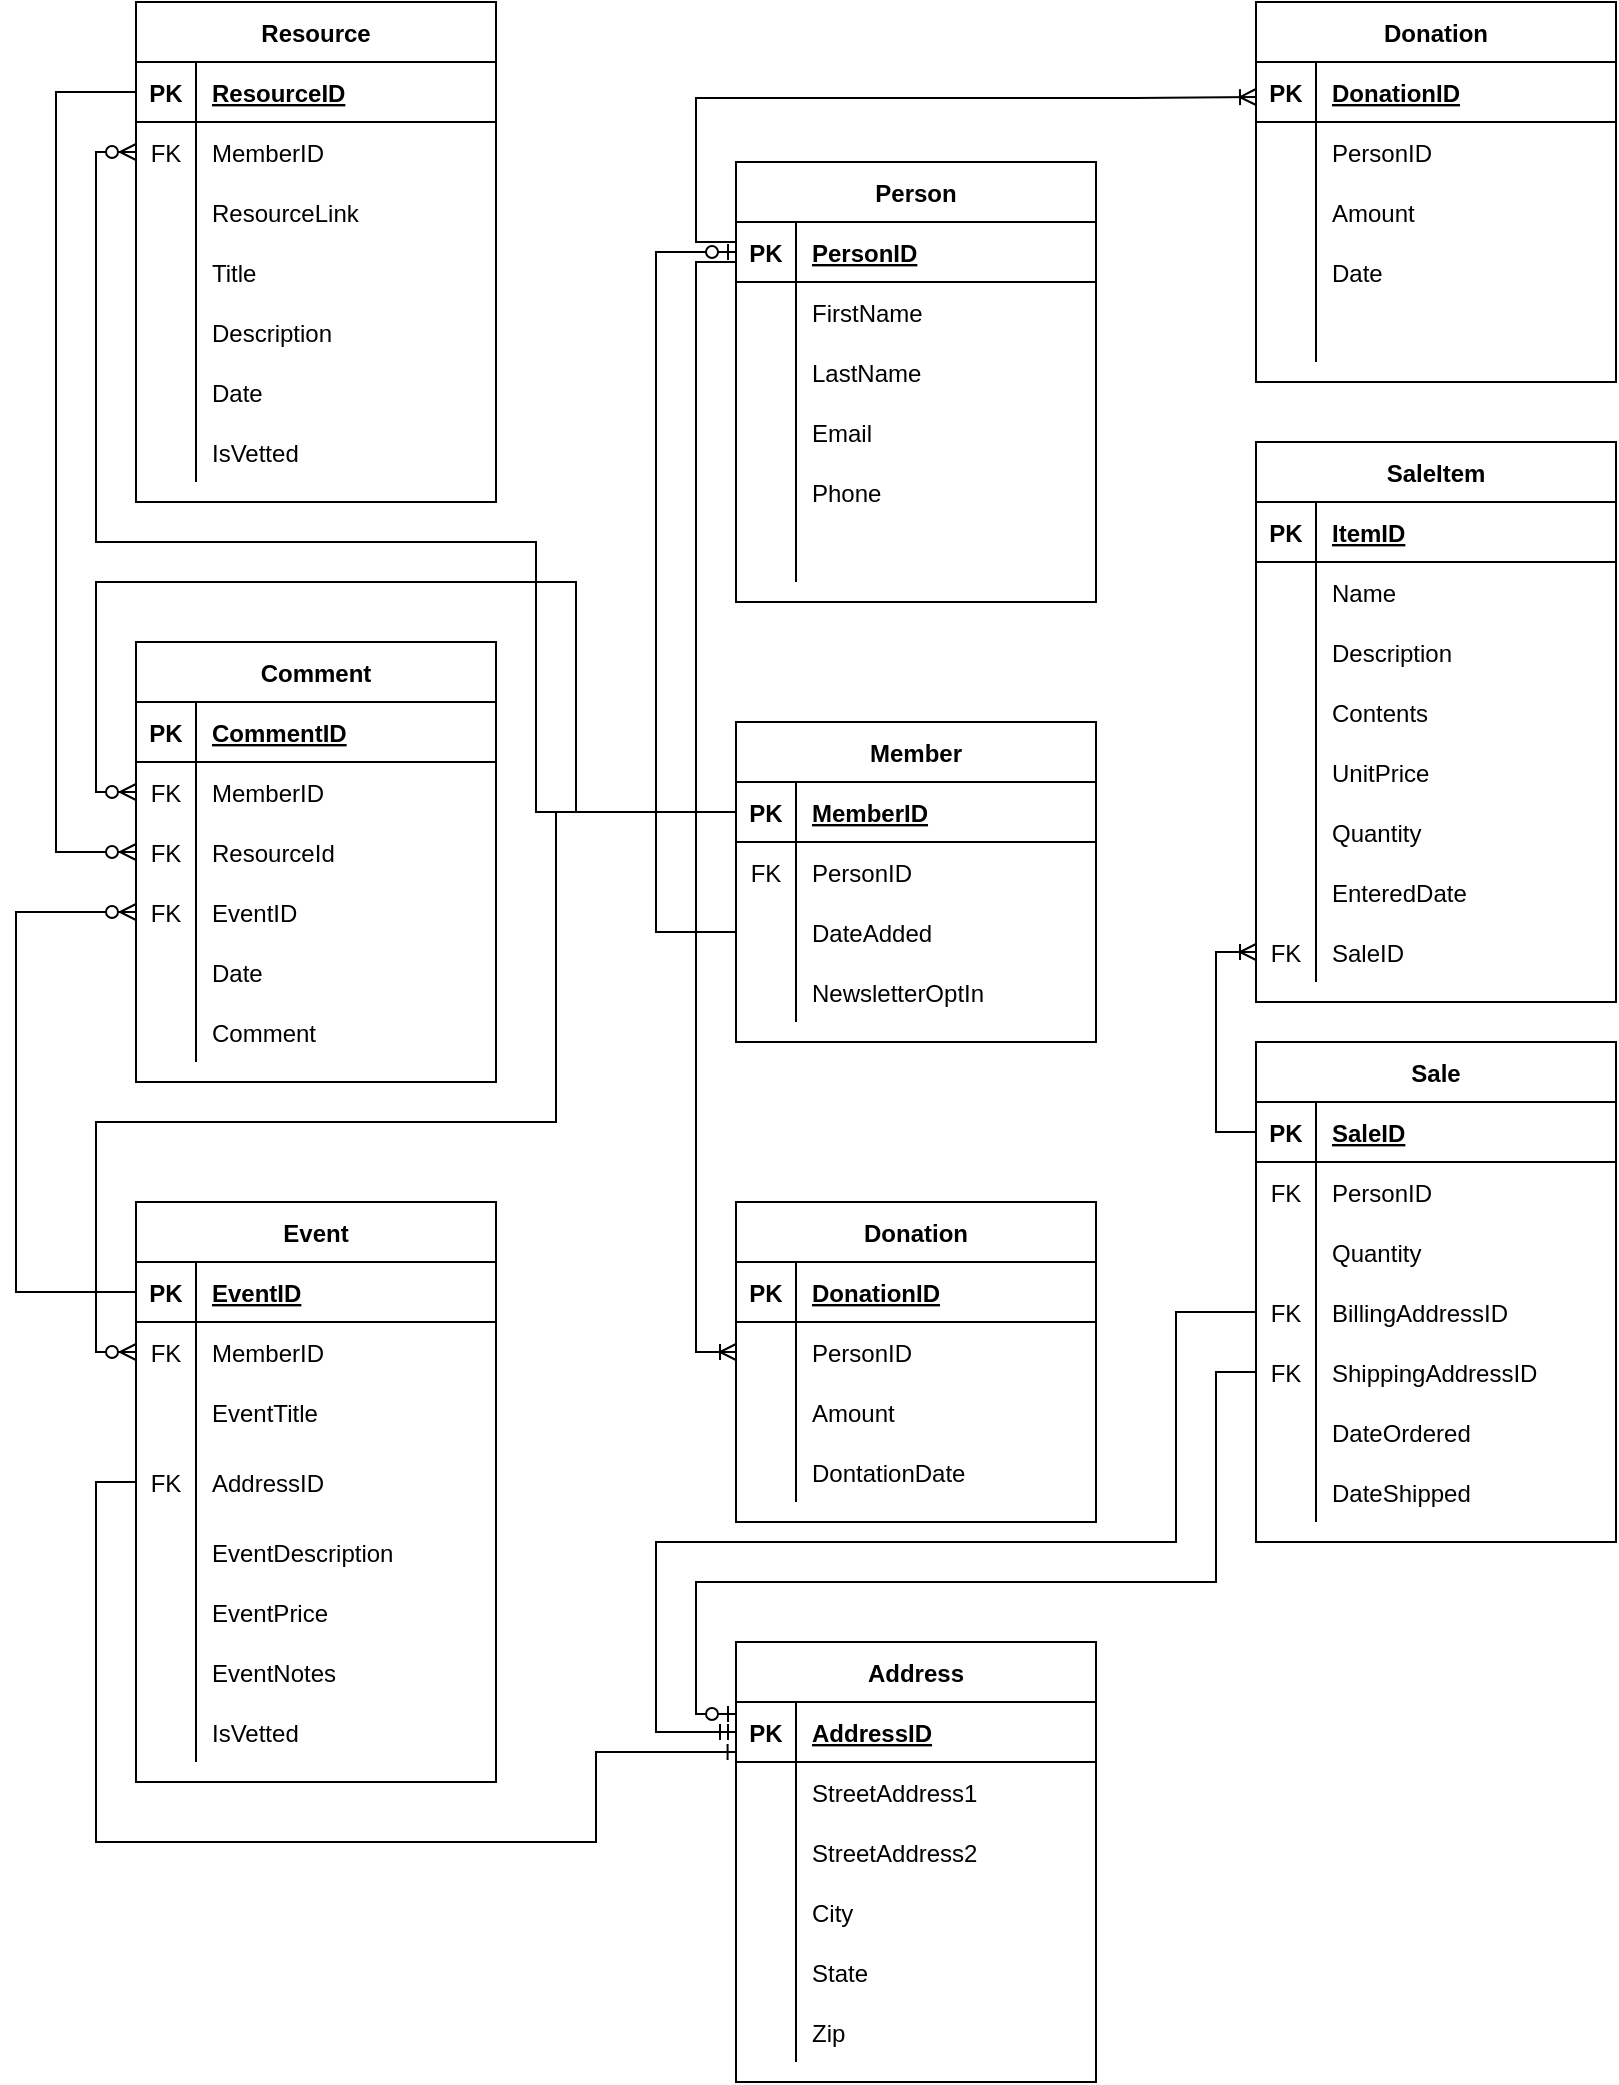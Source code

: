 <mxfile version="15.8.6" type="device"><diagram id="R2lEEEUBdFMjLlhIrx00" name="Page-1"><mxGraphModel dx="1006" dy="677" grid="1" gridSize="10" guides="1" tooltips="1" connect="1" arrows="1" fold="1" page="1" pageScale="1" pageWidth="850" pageHeight="1100" math="0" shadow="0" extFonts="Permanent Marker^https://fonts.googleapis.com/css?family=Permanent+Marker"><root><mxCell id="0"/><mxCell id="1" parent="0"/><mxCell id="UA-u5oPC52HTwwxR5WtI-1" value="Person" style="shape=table;startSize=30;container=1;collapsible=1;childLayout=tableLayout;fixedRows=1;rowLines=0;fontStyle=1;align=center;resizeLast=1;" parent="1" vertex="1"><mxGeometry x="380" y="120" width="180" height="220" as="geometry"/></mxCell><mxCell id="UA-u5oPC52HTwwxR5WtI-2" value="" style="shape=partialRectangle;collapsible=0;dropTarget=0;pointerEvents=0;fillColor=none;top=0;left=0;bottom=1;right=0;points=[[0,0.5],[1,0.5]];portConstraint=eastwest;" parent="UA-u5oPC52HTwwxR5WtI-1" vertex="1"><mxGeometry y="30" width="180" height="30" as="geometry"/></mxCell><mxCell id="UA-u5oPC52HTwwxR5WtI-3" value="PK" style="shape=partialRectangle;connectable=0;fillColor=none;top=0;left=0;bottom=0;right=0;fontStyle=1;overflow=hidden;" parent="UA-u5oPC52HTwwxR5WtI-2" vertex="1"><mxGeometry width="30" height="30" as="geometry"><mxRectangle width="30" height="30" as="alternateBounds"/></mxGeometry></mxCell><mxCell id="UA-u5oPC52HTwwxR5WtI-4" value="PersonID" style="shape=partialRectangle;connectable=0;fillColor=none;top=0;left=0;bottom=0;right=0;align=left;spacingLeft=6;fontStyle=5;overflow=hidden;" parent="UA-u5oPC52HTwwxR5WtI-2" vertex="1"><mxGeometry x="30" width="150" height="30" as="geometry"><mxRectangle width="150" height="30" as="alternateBounds"/></mxGeometry></mxCell><mxCell id="UA-u5oPC52HTwwxR5WtI-5" value="" style="shape=partialRectangle;collapsible=0;dropTarget=0;pointerEvents=0;fillColor=none;top=0;left=0;bottom=0;right=0;points=[[0,0.5],[1,0.5]];portConstraint=eastwest;" parent="UA-u5oPC52HTwwxR5WtI-1" vertex="1"><mxGeometry y="60" width="180" height="30" as="geometry"/></mxCell><mxCell id="UA-u5oPC52HTwwxR5WtI-6" value="" style="shape=partialRectangle;connectable=0;fillColor=none;top=0;left=0;bottom=0;right=0;editable=1;overflow=hidden;" parent="UA-u5oPC52HTwwxR5WtI-5" vertex="1"><mxGeometry width="30" height="30" as="geometry"><mxRectangle width="30" height="30" as="alternateBounds"/></mxGeometry></mxCell><mxCell id="UA-u5oPC52HTwwxR5WtI-7" value="FirstName" style="shape=partialRectangle;connectable=0;fillColor=none;top=0;left=0;bottom=0;right=0;align=left;spacingLeft=6;overflow=hidden;" parent="UA-u5oPC52HTwwxR5WtI-5" vertex="1"><mxGeometry x="30" width="150" height="30" as="geometry"><mxRectangle width="150" height="30" as="alternateBounds"/></mxGeometry></mxCell><mxCell id="UA-u5oPC52HTwwxR5WtI-8" value="" style="shape=partialRectangle;collapsible=0;dropTarget=0;pointerEvents=0;fillColor=none;top=0;left=0;bottom=0;right=0;points=[[0,0.5],[1,0.5]];portConstraint=eastwest;" parent="UA-u5oPC52HTwwxR5WtI-1" vertex="1"><mxGeometry y="90" width="180" height="30" as="geometry"/></mxCell><mxCell id="UA-u5oPC52HTwwxR5WtI-9" value="" style="shape=partialRectangle;connectable=0;fillColor=none;top=0;left=0;bottom=0;right=0;editable=1;overflow=hidden;" parent="UA-u5oPC52HTwwxR5WtI-8" vertex="1"><mxGeometry width="30" height="30" as="geometry"><mxRectangle width="30" height="30" as="alternateBounds"/></mxGeometry></mxCell><mxCell id="UA-u5oPC52HTwwxR5WtI-10" value="LastName" style="shape=partialRectangle;connectable=0;fillColor=none;top=0;left=0;bottom=0;right=0;align=left;spacingLeft=6;overflow=hidden;" parent="UA-u5oPC52HTwwxR5WtI-8" vertex="1"><mxGeometry x="30" width="150" height="30" as="geometry"><mxRectangle width="150" height="30" as="alternateBounds"/></mxGeometry></mxCell><mxCell id="UA-u5oPC52HTwwxR5WtI-11" value="" style="shape=partialRectangle;collapsible=0;dropTarget=0;pointerEvents=0;fillColor=none;top=0;left=0;bottom=0;right=0;points=[[0,0.5],[1,0.5]];portConstraint=eastwest;" parent="UA-u5oPC52HTwwxR5WtI-1" vertex="1"><mxGeometry y="120" width="180" height="30" as="geometry"/></mxCell><mxCell id="UA-u5oPC52HTwwxR5WtI-12" value="" style="shape=partialRectangle;connectable=0;fillColor=none;top=0;left=0;bottom=0;right=0;editable=1;overflow=hidden;" parent="UA-u5oPC52HTwwxR5WtI-11" vertex="1"><mxGeometry width="30" height="30" as="geometry"><mxRectangle width="30" height="30" as="alternateBounds"/></mxGeometry></mxCell><mxCell id="UA-u5oPC52HTwwxR5WtI-13" value="Email" style="shape=partialRectangle;connectable=0;fillColor=none;top=0;left=0;bottom=0;right=0;align=left;spacingLeft=6;overflow=hidden;" parent="UA-u5oPC52HTwwxR5WtI-11" vertex="1"><mxGeometry x="30" width="150" height="30" as="geometry"><mxRectangle width="150" height="30" as="alternateBounds"/></mxGeometry></mxCell><mxCell id="UA-u5oPC52HTwwxR5WtI-15" value="" style="shape=partialRectangle;collapsible=0;dropTarget=0;pointerEvents=0;fillColor=none;top=0;left=0;bottom=0;right=0;points=[[0,0.5],[1,0.5]];portConstraint=eastwest;" parent="UA-u5oPC52HTwwxR5WtI-1" vertex="1"><mxGeometry y="150" width="180" height="30" as="geometry"/></mxCell><mxCell id="UA-u5oPC52HTwwxR5WtI-16" value="" style="shape=partialRectangle;connectable=0;fillColor=none;top=0;left=0;bottom=0;right=0;editable=1;overflow=hidden;" parent="UA-u5oPC52HTwwxR5WtI-15" vertex="1"><mxGeometry width="30" height="30" as="geometry"><mxRectangle width="30" height="30" as="alternateBounds"/></mxGeometry></mxCell><mxCell id="UA-u5oPC52HTwwxR5WtI-17" value="Phone" style="shape=partialRectangle;connectable=0;fillColor=none;top=0;left=0;bottom=0;right=0;align=left;spacingLeft=6;overflow=hidden;" parent="UA-u5oPC52HTwwxR5WtI-15" vertex="1"><mxGeometry x="30" width="150" height="30" as="geometry"><mxRectangle width="150" height="30" as="alternateBounds"/></mxGeometry></mxCell><mxCell id="UA-u5oPC52HTwwxR5WtI-22" value="" style="shape=partialRectangle;collapsible=0;dropTarget=0;pointerEvents=0;fillColor=none;top=0;left=0;bottom=0;right=0;points=[[0,0.5],[1,0.5]];portConstraint=eastwest;" parent="UA-u5oPC52HTwwxR5WtI-1" vertex="1"><mxGeometry y="180" width="180" height="30" as="geometry"/></mxCell><mxCell id="UA-u5oPC52HTwwxR5WtI-23" value="" style="shape=partialRectangle;connectable=0;fillColor=none;top=0;left=0;bottom=0;right=0;editable=1;overflow=hidden;" parent="UA-u5oPC52HTwwxR5WtI-22" vertex="1"><mxGeometry width="30" height="30" as="geometry"><mxRectangle width="30" height="30" as="alternateBounds"/></mxGeometry></mxCell><mxCell id="UA-u5oPC52HTwwxR5WtI-24" value="" style="shape=partialRectangle;connectable=0;fillColor=none;top=0;left=0;bottom=0;right=0;align=left;spacingLeft=6;overflow=hidden;" parent="UA-u5oPC52HTwwxR5WtI-22" vertex="1"><mxGeometry x="30" width="150" height="30" as="geometry"><mxRectangle width="150" height="30" as="alternateBounds"/></mxGeometry></mxCell><mxCell id="UA-u5oPC52HTwwxR5WtI-38" value="Comment" style="shape=table;startSize=30;container=1;collapsible=1;childLayout=tableLayout;fixedRows=1;rowLines=0;fontStyle=1;align=center;resizeLast=1;" parent="1" vertex="1"><mxGeometry x="80" y="360" width="180" height="220" as="geometry"/></mxCell><mxCell id="UA-u5oPC52HTwwxR5WtI-39" value="" style="shape=partialRectangle;collapsible=0;dropTarget=0;pointerEvents=0;fillColor=none;top=0;left=0;bottom=1;right=0;points=[[0,0.5],[1,0.5]];portConstraint=eastwest;" parent="UA-u5oPC52HTwwxR5WtI-38" vertex="1"><mxGeometry y="30" width="180" height="30" as="geometry"/></mxCell><mxCell id="UA-u5oPC52HTwwxR5WtI-40" value="PK" style="shape=partialRectangle;connectable=0;fillColor=none;top=0;left=0;bottom=0;right=0;fontStyle=1;overflow=hidden;" parent="UA-u5oPC52HTwwxR5WtI-39" vertex="1"><mxGeometry width="30" height="30" as="geometry"><mxRectangle width="30" height="30" as="alternateBounds"/></mxGeometry></mxCell><mxCell id="UA-u5oPC52HTwwxR5WtI-41" value="CommentID" style="shape=partialRectangle;connectable=0;fillColor=none;top=0;left=0;bottom=0;right=0;align=left;spacingLeft=6;fontStyle=5;overflow=hidden;" parent="UA-u5oPC52HTwwxR5WtI-39" vertex="1"><mxGeometry x="30" width="150" height="30" as="geometry"><mxRectangle width="150" height="30" as="alternateBounds"/></mxGeometry></mxCell><mxCell id="UA-u5oPC52HTwwxR5WtI-34" value="" style="shape=partialRectangle;collapsible=0;dropTarget=0;pointerEvents=0;fillColor=none;top=0;left=0;bottom=0;right=0;points=[[0,0.5],[1,0.5]];portConstraint=eastwest;" parent="UA-u5oPC52HTwwxR5WtI-38" vertex="1"><mxGeometry y="60" width="180" height="30" as="geometry"/></mxCell><mxCell id="UA-u5oPC52HTwwxR5WtI-35" value="FK" style="shape=partialRectangle;connectable=0;fillColor=none;top=0;left=0;bottom=0;right=0;fontStyle=0;overflow=hidden;" parent="UA-u5oPC52HTwwxR5WtI-34" vertex="1"><mxGeometry width="30" height="30" as="geometry"><mxRectangle width="30" height="30" as="alternateBounds"/></mxGeometry></mxCell><mxCell id="UA-u5oPC52HTwwxR5WtI-36" value="MemberID" style="shape=partialRectangle;connectable=0;fillColor=none;top=0;left=0;bottom=0;right=0;align=left;spacingLeft=6;fontStyle=0;overflow=hidden;" parent="UA-u5oPC52HTwwxR5WtI-34" vertex="1"><mxGeometry x="30" width="150" height="30" as="geometry"><mxRectangle width="150" height="30" as="alternateBounds"/></mxGeometry></mxCell><mxCell id="UA-u5oPC52HTwwxR5WtI-72" value="" style="shape=partialRectangle;collapsible=0;dropTarget=0;pointerEvents=0;fillColor=none;top=0;left=0;bottom=0;right=0;points=[[0,0.5],[1,0.5]];portConstraint=eastwest;" parent="UA-u5oPC52HTwwxR5WtI-38" vertex="1"><mxGeometry y="90" width="180" height="30" as="geometry"/></mxCell><mxCell id="UA-u5oPC52HTwwxR5WtI-73" value="FK" style="shape=partialRectangle;connectable=0;fillColor=none;top=0;left=0;bottom=0;right=0;fontStyle=0;overflow=hidden;" parent="UA-u5oPC52HTwwxR5WtI-72" vertex="1"><mxGeometry width="30" height="30" as="geometry"><mxRectangle width="30" height="30" as="alternateBounds"/></mxGeometry></mxCell><mxCell id="UA-u5oPC52HTwwxR5WtI-74" value="ResourceId" style="shape=partialRectangle;connectable=0;fillColor=none;top=0;left=0;bottom=0;right=0;align=left;spacingLeft=6;fontStyle=0;overflow=hidden;" parent="UA-u5oPC52HTwwxR5WtI-72" vertex="1"><mxGeometry x="30" width="150" height="30" as="geometry"><mxRectangle width="150" height="30" as="alternateBounds"/></mxGeometry></mxCell><mxCell id="jFDctjc3NxafOqV8Vkx4-3" value="" style="shape=partialRectangle;collapsible=0;dropTarget=0;pointerEvents=0;fillColor=none;top=0;left=0;bottom=0;right=0;points=[[0,0.5],[1,0.5]];portConstraint=eastwest;" parent="UA-u5oPC52HTwwxR5WtI-38" vertex="1"><mxGeometry y="120" width="180" height="30" as="geometry"/></mxCell><mxCell id="jFDctjc3NxafOqV8Vkx4-4" value="FK" style="shape=partialRectangle;connectable=0;fillColor=none;top=0;left=0;bottom=0;right=0;fontStyle=0;overflow=hidden;" parent="jFDctjc3NxafOqV8Vkx4-3" vertex="1"><mxGeometry width="30" height="30" as="geometry"><mxRectangle width="30" height="30" as="alternateBounds"/></mxGeometry></mxCell><mxCell id="jFDctjc3NxafOqV8Vkx4-5" value="EventID" style="shape=partialRectangle;connectable=0;fillColor=none;top=0;left=0;bottom=0;right=0;align=left;spacingLeft=6;fontStyle=0;overflow=hidden;" parent="jFDctjc3NxafOqV8Vkx4-3" vertex="1"><mxGeometry x="30" width="150" height="30" as="geometry"><mxRectangle width="150" height="30" as="alternateBounds"/></mxGeometry></mxCell><mxCell id="UA-u5oPC52HTwwxR5WtI-83" value="" style="shape=partialRectangle;collapsible=0;dropTarget=0;pointerEvents=0;fillColor=none;top=0;left=0;bottom=0;right=0;points=[[0,0.5],[1,0.5]];portConstraint=eastwest;" parent="UA-u5oPC52HTwwxR5WtI-38" vertex="1"><mxGeometry y="150" width="180" height="30" as="geometry"/></mxCell><mxCell id="UA-u5oPC52HTwwxR5WtI-84" value="" style="shape=partialRectangle;connectable=0;fillColor=none;top=0;left=0;bottom=0;right=0;editable=1;overflow=hidden;" parent="UA-u5oPC52HTwwxR5WtI-83" vertex="1"><mxGeometry width="30" height="30" as="geometry"><mxRectangle width="30" height="30" as="alternateBounds"/></mxGeometry></mxCell><mxCell id="UA-u5oPC52HTwwxR5WtI-85" value="Date" style="shape=partialRectangle;connectable=0;fillColor=none;top=0;left=0;bottom=0;right=0;align=left;spacingLeft=6;overflow=hidden;" parent="UA-u5oPC52HTwwxR5WtI-83" vertex="1"><mxGeometry x="30" width="150" height="30" as="geometry"><mxRectangle width="150" height="30" as="alternateBounds"/></mxGeometry></mxCell><mxCell id="UA-u5oPC52HTwwxR5WtI-86" value="" style="shape=partialRectangle;collapsible=0;dropTarget=0;pointerEvents=0;fillColor=none;top=0;left=0;bottom=0;right=0;points=[[0,0.5],[1,0.5]];portConstraint=eastwest;" parent="UA-u5oPC52HTwwxR5WtI-38" vertex="1"><mxGeometry y="180" width="180" height="30" as="geometry"/></mxCell><mxCell id="UA-u5oPC52HTwwxR5WtI-87" value="" style="shape=partialRectangle;connectable=0;fillColor=none;top=0;left=0;bottom=0;right=0;editable=1;overflow=hidden;" parent="UA-u5oPC52HTwwxR5WtI-86" vertex="1"><mxGeometry width="30" height="30" as="geometry"><mxRectangle width="30" height="30" as="alternateBounds"/></mxGeometry></mxCell><mxCell id="UA-u5oPC52HTwwxR5WtI-88" value="Comment" style="shape=partialRectangle;connectable=0;fillColor=none;top=0;left=0;bottom=0;right=0;align=left;spacingLeft=6;overflow=hidden;" parent="UA-u5oPC52HTwwxR5WtI-86" vertex="1"><mxGeometry x="30" width="150" height="30" as="geometry"><mxRectangle width="150" height="30" as="alternateBounds"/></mxGeometry></mxCell><mxCell id="A1wsg6eNLEXCw6TqIoac-1" value="Resource" style="shape=table;startSize=30;container=1;collapsible=1;childLayout=tableLayout;fixedRows=1;rowLines=0;fontStyle=1;align=center;resizeLast=1;" parent="1" vertex="1"><mxGeometry x="80" y="40" width="180" height="250" as="geometry"/></mxCell><mxCell id="A1wsg6eNLEXCw6TqIoac-2" value="" style="shape=partialRectangle;collapsible=0;dropTarget=0;pointerEvents=0;fillColor=none;top=0;left=0;bottom=1;right=0;points=[[0,0.5],[1,0.5]];portConstraint=eastwest;" parent="A1wsg6eNLEXCw6TqIoac-1" vertex="1"><mxGeometry y="30" width="180" height="30" as="geometry"/></mxCell><mxCell id="A1wsg6eNLEXCw6TqIoac-3" value="PK" style="shape=partialRectangle;connectable=0;fillColor=none;top=0;left=0;bottom=0;right=0;fontStyle=1;overflow=hidden;" parent="A1wsg6eNLEXCw6TqIoac-2" vertex="1"><mxGeometry width="30" height="30" as="geometry"><mxRectangle width="30" height="30" as="alternateBounds"/></mxGeometry></mxCell><mxCell id="A1wsg6eNLEXCw6TqIoac-4" value="ResourceID" style="shape=partialRectangle;connectable=0;fillColor=none;top=0;left=0;bottom=0;right=0;align=left;spacingLeft=6;fontStyle=5;overflow=hidden;" parent="A1wsg6eNLEXCw6TqIoac-2" vertex="1"><mxGeometry x="30" width="150" height="30" as="geometry"><mxRectangle width="150" height="30" as="alternateBounds"/></mxGeometry></mxCell><mxCell id="A1wsg6eNLEXCw6TqIoac-5" value="" style="shape=partialRectangle;collapsible=0;dropTarget=0;pointerEvents=0;fillColor=none;top=0;left=0;bottom=0;right=0;points=[[0,0.5],[1,0.5]];portConstraint=eastwest;" parent="A1wsg6eNLEXCw6TqIoac-1" vertex="1"><mxGeometry y="60" width="180" height="30" as="geometry"/></mxCell><mxCell id="A1wsg6eNLEXCw6TqIoac-6" value="FK" style="shape=partialRectangle;connectable=0;fillColor=none;top=0;left=0;bottom=0;right=0;fontStyle=0;overflow=hidden;" parent="A1wsg6eNLEXCw6TqIoac-5" vertex="1"><mxGeometry width="30" height="30" as="geometry"><mxRectangle width="30" height="30" as="alternateBounds"/></mxGeometry></mxCell><mxCell id="A1wsg6eNLEXCw6TqIoac-7" value="MemberID" style="shape=partialRectangle;connectable=0;fillColor=none;top=0;left=0;bottom=0;right=0;align=left;spacingLeft=6;fontStyle=0;overflow=hidden;" parent="A1wsg6eNLEXCw6TqIoac-5" vertex="1"><mxGeometry x="30" width="150" height="30" as="geometry"><mxRectangle width="150" height="30" as="alternateBounds"/></mxGeometry></mxCell><mxCell id="A1wsg6eNLEXCw6TqIoac-8" value="" style="shape=partialRectangle;collapsible=0;dropTarget=0;pointerEvents=0;fillColor=none;top=0;left=0;bottom=0;right=0;points=[[0,0.5],[1,0.5]];portConstraint=eastwest;" parent="A1wsg6eNLEXCw6TqIoac-1" vertex="1"><mxGeometry y="90" width="180" height="30" as="geometry"/></mxCell><mxCell id="A1wsg6eNLEXCw6TqIoac-9" value="" style="shape=partialRectangle;connectable=0;fillColor=none;top=0;left=0;bottom=0;right=0;fontStyle=0;overflow=hidden;" parent="A1wsg6eNLEXCw6TqIoac-8" vertex="1"><mxGeometry width="30" height="30" as="geometry"><mxRectangle width="30" height="30" as="alternateBounds"/></mxGeometry></mxCell><mxCell id="A1wsg6eNLEXCw6TqIoac-10" value="ResourceLink" style="shape=partialRectangle;connectable=0;fillColor=none;top=0;left=0;bottom=0;right=0;align=left;spacingLeft=6;fontStyle=0;overflow=hidden;" parent="A1wsg6eNLEXCw6TqIoac-8" vertex="1"><mxGeometry x="30" width="150" height="30" as="geometry"><mxRectangle width="150" height="30" as="alternateBounds"/></mxGeometry></mxCell><mxCell id="A1wsg6eNLEXCw6TqIoac-17" value="" style="shape=partialRectangle;collapsible=0;dropTarget=0;pointerEvents=0;fillColor=none;top=0;left=0;bottom=0;right=0;points=[[0,0.5],[1,0.5]];portConstraint=eastwest;" parent="A1wsg6eNLEXCw6TqIoac-1" vertex="1"><mxGeometry y="120" width="180" height="30" as="geometry"/></mxCell><mxCell id="A1wsg6eNLEXCw6TqIoac-18" value="" style="shape=partialRectangle;connectable=0;fillColor=none;top=0;left=0;bottom=0;right=0;editable=1;overflow=hidden;" parent="A1wsg6eNLEXCw6TqIoac-17" vertex="1"><mxGeometry width="30" height="30" as="geometry"><mxRectangle width="30" height="30" as="alternateBounds"/></mxGeometry></mxCell><mxCell id="A1wsg6eNLEXCw6TqIoac-19" value="Title" style="shape=partialRectangle;connectable=0;fillColor=none;top=0;left=0;bottom=0;right=0;align=left;spacingLeft=6;overflow=hidden;" parent="A1wsg6eNLEXCw6TqIoac-17" vertex="1"><mxGeometry x="30" width="150" height="30" as="geometry"><mxRectangle width="150" height="30" as="alternateBounds"/></mxGeometry></mxCell><mxCell id="A1wsg6eNLEXCw6TqIoac-11" value="" style="shape=partialRectangle;collapsible=0;dropTarget=0;pointerEvents=0;fillColor=none;top=0;left=0;bottom=0;right=0;points=[[0,0.5],[1,0.5]];portConstraint=eastwest;" parent="A1wsg6eNLEXCw6TqIoac-1" vertex="1"><mxGeometry y="150" width="180" height="30" as="geometry"/></mxCell><mxCell id="A1wsg6eNLEXCw6TqIoac-12" value="" style="shape=partialRectangle;connectable=0;fillColor=none;top=0;left=0;bottom=0;right=0;fontStyle=0;overflow=hidden;" parent="A1wsg6eNLEXCw6TqIoac-11" vertex="1"><mxGeometry width="30" height="30" as="geometry"><mxRectangle width="30" height="30" as="alternateBounds"/></mxGeometry></mxCell><mxCell id="A1wsg6eNLEXCw6TqIoac-13" value="Description" style="shape=partialRectangle;connectable=0;fillColor=none;top=0;left=0;bottom=0;right=0;align=left;spacingLeft=6;fontStyle=0;overflow=hidden;" parent="A1wsg6eNLEXCw6TqIoac-11" vertex="1"><mxGeometry x="30" width="150" height="30" as="geometry"><mxRectangle width="150" height="30" as="alternateBounds"/></mxGeometry></mxCell><mxCell id="A1wsg6eNLEXCw6TqIoac-14" value="" style="shape=partialRectangle;collapsible=0;dropTarget=0;pointerEvents=0;fillColor=none;top=0;left=0;bottom=0;right=0;points=[[0,0.5],[1,0.5]];portConstraint=eastwest;" parent="A1wsg6eNLEXCw6TqIoac-1" vertex="1"><mxGeometry y="180" width="180" height="30" as="geometry"/></mxCell><mxCell id="A1wsg6eNLEXCw6TqIoac-15" value="" style="shape=partialRectangle;connectable=0;fillColor=none;top=0;left=0;bottom=0;right=0;editable=1;overflow=hidden;" parent="A1wsg6eNLEXCw6TqIoac-14" vertex="1"><mxGeometry width="30" height="30" as="geometry"><mxRectangle width="30" height="30" as="alternateBounds"/></mxGeometry></mxCell><mxCell id="A1wsg6eNLEXCw6TqIoac-16" value="Date" style="shape=partialRectangle;connectable=0;fillColor=none;top=0;left=0;bottom=0;right=0;align=left;spacingLeft=6;overflow=hidden;" parent="A1wsg6eNLEXCw6TqIoac-14" vertex="1"><mxGeometry x="30" width="150" height="30" as="geometry"><mxRectangle width="150" height="30" as="alternateBounds"/></mxGeometry></mxCell><mxCell id="rnK8TaDsflNYxt684T0p-16" value="" style="shape=partialRectangle;collapsible=0;dropTarget=0;pointerEvents=0;fillColor=none;top=0;left=0;bottom=0;right=0;points=[[0,0.5],[1,0.5]];portConstraint=eastwest;" parent="A1wsg6eNLEXCw6TqIoac-1" vertex="1"><mxGeometry y="210" width="180" height="30" as="geometry"/></mxCell><mxCell id="rnK8TaDsflNYxt684T0p-17" value="" style="shape=partialRectangle;connectable=0;fillColor=none;top=0;left=0;bottom=0;right=0;editable=1;overflow=hidden;" parent="rnK8TaDsflNYxt684T0p-16" vertex="1"><mxGeometry width="30" height="30" as="geometry"><mxRectangle width="30" height="30" as="alternateBounds"/></mxGeometry></mxCell><mxCell id="rnK8TaDsflNYxt684T0p-18" value="IsVetted" style="shape=partialRectangle;connectable=0;fillColor=none;top=0;left=0;bottom=0;right=0;align=left;spacingLeft=6;overflow=hidden;" parent="rnK8TaDsflNYxt684T0p-16" vertex="1"><mxGeometry x="30" width="150" height="30" as="geometry"><mxRectangle width="150" height="30" as="alternateBounds"/></mxGeometry></mxCell><mxCell id="A1wsg6eNLEXCw6TqIoac-20" value="Event" style="shape=table;startSize=30;container=1;collapsible=1;childLayout=tableLayout;fixedRows=1;rowLines=0;fontStyle=1;align=center;resizeLast=1;" parent="1" vertex="1"><mxGeometry x="80" y="640" width="180" height="290" as="geometry"/></mxCell><mxCell id="rnK8TaDsflNYxt684T0p-23" value="" style="shape=partialRectangle;collapsible=0;dropTarget=0;pointerEvents=0;fillColor=none;top=0;left=0;bottom=1;right=0;points=[[0,0.5],[1,0.5]];portConstraint=eastwest;" parent="A1wsg6eNLEXCw6TqIoac-20" vertex="1"><mxGeometry y="30" width="180" height="30" as="geometry"/></mxCell><mxCell id="rnK8TaDsflNYxt684T0p-24" value="PK" style="shape=partialRectangle;connectable=0;fillColor=none;top=0;left=0;bottom=0;right=0;fontStyle=1;overflow=hidden;" parent="rnK8TaDsflNYxt684T0p-23" vertex="1"><mxGeometry width="30" height="30" as="geometry"><mxRectangle width="30" height="30" as="alternateBounds"/></mxGeometry></mxCell><mxCell id="rnK8TaDsflNYxt684T0p-25" value="EventID" style="shape=partialRectangle;connectable=0;fillColor=none;top=0;left=0;bottom=0;right=0;align=left;spacingLeft=6;fontStyle=5;overflow=hidden;" parent="rnK8TaDsflNYxt684T0p-23" vertex="1"><mxGeometry x="30" width="150" height="30" as="geometry"><mxRectangle width="150" height="30" as="alternateBounds"/></mxGeometry></mxCell><mxCell id="A1wsg6eNLEXCw6TqIoac-24" value="" style="shape=partialRectangle;collapsible=0;dropTarget=0;pointerEvents=0;fillColor=none;top=0;left=0;bottom=0;right=0;points=[[0,0.5],[1,0.5]];portConstraint=eastwest;" parent="A1wsg6eNLEXCw6TqIoac-20" vertex="1"><mxGeometry y="60" width="180" height="30" as="geometry"/></mxCell><mxCell id="A1wsg6eNLEXCw6TqIoac-25" value="FK" style="shape=partialRectangle;connectable=0;fillColor=none;top=0;left=0;bottom=0;right=0;fontStyle=0;overflow=hidden;" parent="A1wsg6eNLEXCw6TqIoac-24" vertex="1"><mxGeometry width="30" height="30" as="geometry"><mxRectangle width="30" height="30" as="alternateBounds"/></mxGeometry></mxCell><mxCell id="A1wsg6eNLEXCw6TqIoac-26" value="MemberID" style="shape=partialRectangle;connectable=0;fillColor=none;top=0;left=0;bottom=0;right=0;align=left;spacingLeft=6;fontStyle=0;overflow=hidden;" parent="A1wsg6eNLEXCw6TqIoac-24" vertex="1"><mxGeometry x="30" width="150" height="30" as="geometry"><mxRectangle width="150" height="30" as="alternateBounds"/></mxGeometry></mxCell><mxCell id="A1wsg6eNLEXCw6TqIoac-27" value="" style="shape=partialRectangle;collapsible=0;dropTarget=0;pointerEvents=0;fillColor=none;top=0;left=0;bottom=0;right=0;points=[[0,0.5],[1,0.5]];portConstraint=eastwest;" parent="A1wsg6eNLEXCw6TqIoac-20" vertex="1"><mxGeometry y="90" width="180" height="30" as="geometry"/></mxCell><mxCell id="A1wsg6eNLEXCw6TqIoac-28" value="" style="shape=partialRectangle;connectable=0;fillColor=none;top=0;left=0;bottom=0;right=0;fontStyle=0;overflow=hidden;" parent="A1wsg6eNLEXCw6TqIoac-27" vertex="1"><mxGeometry width="30" height="30" as="geometry"><mxRectangle width="30" height="30" as="alternateBounds"/></mxGeometry></mxCell><mxCell id="A1wsg6eNLEXCw6TqIoac-29" value="EventTitle" style="shape=partialRectangle;connectable=0;fillColor=none;top=0;left=0;bottom=0;right=0;align=left;spacingLeft=6;fontStyle=0;overflow=hidden;" parent="A1wsg6eNLEXCw6TqIoac-27" vertex="1"><mxGeometry x="30" width="150" height="30" as="geometry"><mxRectangle width="150" height="30" as="alternateBounds"/></mxGeometry></mxCell><mxCell id="rnK8TaDsflNYxt684T0p-1" value="" style="shape=partialRectangle;collapsible=0;dropTarget=0;pointerEvents=0;fillColor=none;top=0;left=0;bottom=0;right=0;points=[[0,0.5],[1,0.5]];portConstraint=eastwest;" parent="A1wsg6eNLEXCw6TqIoac-20" vertex="1"><mxGeometry y="120" width="180" height="40" as="geometry"/></mxCell><mxCell id="rnK8TaDsflNYxt684T0p-2" value="FK" style="shape=partialRectangle;connectable=0;fillColor=none;top=0;left=0;bottom=0;right=0;fontStyle=0;overflow=hidden;" parent="rnK8TaDsflNYxt684T0p-1" vertex="1"><mxGeometry width="30" height="40" as="geometry"><mxRectangle width="30" height="40" as="alternateBounds"/></mxGeometry></mxCell><mxCell id="rnK8TaDsflNYxt684T0p-3" value="AddressID" style="shape=partialRectangle;connectable=0;fillColor=none;top=0;left=0;bottom=0;right=0;align=left;spacingLeft=6;fontStyle=0;overflow=hidden;" parent="rnK8TaDsflNYxt684T0p-1" vertex="1"><mxGeometry x="30" width="150" height="40" as="geometry"><mxRectangle width="150" height="40" as="alternateBounds"/></mxGeometry></mxCell><mxCell id="A1wsg6eNLEXCw6TqIoac-30" value="" style="shape=partialRectangle;collapsible=0;dropTarget=0;pointerEvents=0;fillColor=none;top=0;left=0;bottom=0;right=0;points=[[0,0.5],[1,0.5]];portConstraint=eastwest;" parent="A1wsg6eNLEXCw6TqIoac-20" vertex="1"><mxGeometry y="160" width="180" height="30" as="geometry"/></mxCell><mxCell id="A1wsg6eNLEXCw6TqIoac-31" value="" style="shape=partialRectangle;connectable=0;fillColor=none;top=0;left=0;bottom=0;right=0;fontStyle=0;overflow=hidden;" parent="A1wsg6eNLEXCw6TqIoac-30" vertex="1"><mxGeometry width="30" height="30" as="geometry"><mxRectangle width="30" height="30" as="alternateBounds"/></mxGeometry></mxCell><mxCell id="A1wsg6eNLEXCw6TqIoac-32" value="EventDescription    " style="shape=partialRectangle;connectable=0;fillColor=none;top=0;left=0;bottom=0;right=0;align=left;spacingLeft=6;fontStyle=0;overflow=hidden;" parent="A1wsg6eNLEXCw6TqIoac-30" vertex="1"><mxGeometry x="30" width="150" height="30" as="geometry"><mxRectangle width="150" height="30" as="alternateBounds"/></mxGeometry></mxCell><mxCell id="A1wsg6eNLEXCw6TqIoac-33" value="" style="shape=partialRectangle;collapsible=0;dropTarget=0;pointerEvents=0;fillColor=none;top=0;left=0;bottom=0;right=0;points=[[0,0.5],[1,0.5]];portConstraint=eastwest;" parent="A1wsg6eNLEXCw6TqIoac-20" vertex="1"><mxGeometry y="190" width="180" height="30" as="geometry"/></mxCell><mxCell id="A1wsg6eNLEXCw6TqIoac-34" value="" style="shape=partialRectangle;connectable=0;fillColor=none;top=0;left=0;bottom=0;right=0;editable=1;overflow=hidden;" parent="A1wsg6eNLEXCw6TqIoac-33" vertex="1"><mxGeometry width="30" height="30" as="geometry"><mxRectangle width="30" height="30" as="alternateBounds"/></mxGeometry></mxCell><mxCell id="A1wsg6eNLEXCw6TqIoac-35" value="EventPrice" style="shape=partialRectangle;connectable=0;fillColor=none;top=0;left=0;bottom=0;right=0;align=left;spacingLeft=6;overflow=hidden;" parent="A1wsg6eNLEXCw6TqIoac-33" vertex="1"><mxGeometry x="30" width="150" height="30" as="geometry"><mxRectangle width="150" height="30" as="alternateBounds"/></mxGeometry></mxCell><mxCell id="ivjZvh2GpBSiWpYhflqr-1" value="" style="shape=partialRectangle;collapsible=0;dropTarget=0;pointerEvents=0;fillColor=none;top=0;left=0;bottom=0;right=0;points=[[0,0.5],[1,0.5]];portConstraint=eastwest;" vertex="1" parent="A1wsg6eNLEXCw6TqIoac-20"><mxGeometry y="220" width="180" height="30" as="geometry"/></mxCell><mxCell id="ivjZvh2GpBSiWpYhflqr-2" value="" style="shape=partialRectangle;connectable=0;fillColor=none;top=0;left=0;bottom=0;right=0;editable=1;overflow=hidden;" vertex="1" parent="ivjZvh2GpBSiWpYhflqr-1"><mxGeometry width="30" height="30" as="geometry"><mxRectangle width="30" height="30" as="alternateBounds"/></mxGeometry></mxCell><mxCell id="ivjZvh2GpBSiWpYhflqr-3" value="EventNotes" style="shape=partialRectangle;connectable=0;fillColor=none;top=0;left=0;bottom=0;right=0;align=left;spacingLeft=6;overflow=hidden;" vertex="1" parent="ivjZvh2GpBSiWpYhflqr-1"><mxGeometry x="30" width="150" height="30" as="geometry"><mxRectangle width="150" height="30" as="alternateBounds"/></mxGeometry></mxCell><mxCell id="rnK8TaDsflNYxt684T0p-10" value="" style="shape=partialRectangle;collapsible=0;dropTarget=0;pointerEvents=0;fillColor=none;top=0;left=0;bottom=0;right=0;points=[[0,0.5],[1,0.5]];portConstraint=eastwest;" parent="A1wsg6eNLEXCw6TqIoac-20" vertex="1"><mxGeometry y="250" width="180" height="30" as="geometry"/></mxCell><mxCell id="rnK8TaDsflNYxt684T0p-11" value="" style="shape=partialRectangle;connectable=0;fillColor=none;top=0;left=0;bottom=0;right=0;editable=1;overflow=hidden;" parent="rnK8TaDsflNYxt684T0p-10" vertex="1"><mxGeometry width="30" height="30" as="geometry"><mxRectangle width="30" height="30" as="alternateBounds"/></mxGeometry></mxCell><mxCell id="rnK8TaDsflNYxt684T0p-12" value="IsVetted" style="shape=partialRectangle;connectable=0;fillColor=none;top=0;left=0;bottom=0;right=0;align=left;spacingLeft=6;overflow=hidden;" parent="rnK8TaDsflNYxt684T0p-10" vertex="1"><mxGeometry x="30" width="150" height="30" as="geometry"><mxRectangle width="150" height="30" as="alternateBounds"/></mxGeometry></mxCell><mxCell id="rnK8TaDsflNYxt684T0p-26" value="Member" style="shape=table;startSize=30;container=1;collapsible=1;childLayout=tableLayout;fixedRows=1;rowLines=0;fontStyle=1;align=center;resizeLast=1;" parent="1" vertex="1"><mxGeometry x="380" y="400" width="180" height="160" as="geometry"/></mxCell><mxCell id="rnK8TaDsflNYxt684T0p-27" value="" style="shape=partialRectangle;collapsible=0;dropTarget=0;pointerEvents=0;fillColor=none;top=0;left=0;bottom=1;right=0;points=[[0,0.5],[1,0.5]];portConstraint=eastwest;" parent="rnK8TaDsflNYxt684T0p-26" vertex="1"><mxGeometry y="30" width="180" height="30" as="geometry"/></mxCell><mxCell id="rnK8TaDsflNYxt684T0p-28" value="PK" style="shape=partialRectangle;connectable=0;fillColor=none;top=0;left=0;bottom=0;right=0;fontStyle=1;overflow=hidden;" parent="rnK8TaDsflNYxt684T0p-27" vertex="1"><mxGeometry width="30" height="30" as="geometry"><mxRectangle width="30" height="30" as="alternateBounds"/></mxGeometry></mxCell><mxCell id="rnK8TaDsflNYxt684T0p-29" value="MemberID" style="shape=partialRectangle;connectable=0;fillColor=none;top=0;left=0;bottom=0;right=0;align=left;spacingLeft=6;fontStyle=5;overflow=hidden;" parent="rnK8TaDsflNYxt684T0p-27" vertex="1"><mxGeometry x="30" width="150" height="30" as="geometry"><mxRectangle width="150" height="30" as="alternateBounds"/></mxGeometry></mxCell><mxCell id="rnK8TaDsflNYxt684T0p-39" value="" style="shape=partialRectangle;collapsible=0;dropTarget=0;pointerEvents=0;fillColor=none;top=0;left=0;bottom=0;right=0;points=[[0,0.5],[1,0.5]];portConstraint=eastwest;" parent="rnK8TaDsflNYxt684T0p-26" vertex="1"><mxGeometry y="60" width="180" height="30" as="geometry"/></mxCell><mxCell id="rnK8TaDsflNYxt684T0p-40" value="FK" style="shape=partialRectangle;connectable=0;fillColor=none;top=0;left=0;bottom=0;right=0;fontStyle=0;overflow=hidden;" parent="rnK8TaDsflNYxt684T0p-39" vertex="1"><mxGeometry width="30" height="30" as="geometry"><mxRectangle width="30" height="30" as="alternateBounds"/></mxGeometry></mxCell><mxCell id="rnK8TaDsflNYxt684T0p-41" value="PersonID" style="shape=partialRectangle;connectable=0;fillColor=none;top=0;left=0;bottom=0;right=0;align=left;spacingLeft=6;fontStyle=0;overflow=hidden;" parent="rnK8TaDsflNYxt684T0p-39" vertex="1"><mxGeometry x="30" width="150" height="30" as="geometry"><mxRectangle width="150" height="30" as="alternateBounds"/></mxGeometry></mxCell><mxCell id="rnK8TaDsflNYxt684T0p-30" value="" style="shape=partialRectangle;collapsible=0;dropTarget=0;pointerEvents=0;fillColor=none;top=0;left=0;bottom=0;right=0;points=[[0,0.5],[1,0.5]];portConstraint=eastwest;" parent="rnK8TaDsflNYxt684T0p-26" vertex="1"><mxGeometry y="90" width="180" height="30" as="geometry"/></mxCell><mxCell id="rnK8TaDsflNYxt684T0p-31" value="" style="shape=partialRectangle;connectable=0;fillColor=none;top=0;left=0;bottom=0;right=0;editable=1;overflow=hidden;" parent="rnK8TaDsflNYxt684T0p-30" vertex="1"><mxGeometry width="30" height="30" as="geometry"><mxRectangle width="30" height="30" as="alternateBounds"/></mxGeometry></mxCell><mxCell id="rnK8TaDsflNYxt684T0p-32" value="DateAdded" style="shape=partialRectangle;connectable=0;fillColor=none;top=0;left=0;bottom=0;right=0;align=left;spacingLeft=6;overflow=hidden;" parent="rnK8TaDsflNYxt684T0p-30" vertex="1"><mxGeometry x="30" width="150" height="30" as="geometry"><mxRectangle width="150" height="30" as="alternateBounds"/></mxGeometry></mxCell><mxCell id="rnK8TaDsflNYxt684T0p-33" value="" style="shape=partialRectangle;collapsible=0;dropTarget=0;pointerEvents=0;fillColor=none;top=0;left=0;bottom=0;right=0;points=[[0,0.5],[1,0.5]];portConstraint=eastwest;" parent="rnK8TaDsflNYxt684T0p-26" vertex="1"><mxGeometry y="120" width="180" height="30" as="geometry"/></mxCell><mxCell id="rnK8TaDsflNYxt684T0p-34" value="" style="shape=partialRectangle;connectable=0;fillColor=none;top=0;left=0;bottom=0;right=0;editable=1;overflow=hidden;" parent="rnK8TaDsflNYxt684T0p-33" vertex="1"><mxGeometry width="30" height="30" as="geometry"><mxRectangle width="30" height="30" as="alternateBounds"/></mxGeometry></mxCell><mxCell id="rnK8TaDsflNYxt684T0p-35" value="NewsletterOptIn" style="shape=partialRectangle;connectable=0;fillColor=none;top=0;left=0;bottom=0;right=0;align=left;spacingLeft=6;overflow=hidden;" parent="rnK8TaDsflNYxt684T0p-33" vertex="1"><mxGeometry x="30" width="150" height="30" as="geometry"><mxRectangle width="150" height="30" as="alternateBounds"/></mxGeometry></mxCell><mxCell id="jFDctjc3NxafOqV8Vkx4-6" value="" style="edgeStyle=orthogonalEdgeStyle;fontSize=12;html=1;endArrow=ERzeroToMany;endFill=1;rounded=0;exitX=0;exitY=0.5;exitDx=0;exitDy=0;entryX=0;entryY=0.5;entryDx=0;entryDy=0;" parent="1" source="rnK8TaDsflNYxt684T0p-27" target="A1wsg6eNLEXCw6TqIoac-24" edge="1"><mxGeometry width="100" height="100" relative="1" as="geometry"><mxPoint x="560" y="650" as="sourcePoint"/><mxPoint x="380" y="540" as="targetPoint"/><Array as="points"><mxPoint x="290" y="445"/><mxPoint x="290" y="600"/><mxPoint x="60" y="600"/><mxPoint x="60" y="715"/></Array></mxGeometry></mxCell><mxCell id="jFDctjc3NxafOqV8Vkx4-7" value="" style="edgeStyle=orthogonalEdgeStyle;fontSize=12;html=1;endArrow=ERzeroToMany;endFill=1;rounded=0;elbow=vertical;exitX=0;exitY=0.5;exitDx=0;exitDy=0;entryX=0;entryY=0.5;entryDx=0;entryDy=0;" parent="1" source="rnK8TaDsflNYxt684T0p-27" target="UA-u5oPC52HTwwxR5WtI-34" edge="1"><mxGeometry width="100" height="100" relative="1" as="geometry"><mxPoint x="560" y="540" as="sourcePoint"/><mxPoint x="660" y="450" as="targetPoint"/><Array as="points"><mxPoint x="300" y="445"/><mxPoint x="300" y="330"/><mxPoint x="60" y="330"/><mxPoint x="60" y="435"/></Array></mxGeometry></mxCell><mxCell id="jFDctjc3NxafOqV8Vkx4-8" value="" style="edgeStyle=orthogonalEdgeStyle;fontSize=12;html=1;endArrow=ERzeroToMany;endFill=1;rounded=0;entryX=0;entryY=0.5;entryDx=0;entryDy=0;exitX=0;exitY=0.5;exitDx=0;exitDy=0;" parent="1" source="rnK8TaDsflNYxt684T0p-27" target="A1wsg6eNLEXCw6TqIoac-5" edge="1"><mxGeometry width="100" height="100" relative="1" as="geometry"><mxPoint x="-20" y="240" as="sourcePoint"/><mxPoint x="80" y="140" as="targetPoint"/><Array as="points"><mxPoint x="280" y="445"/><mxPoint x="280" y="310"/><mxPoint x="60" y="310"/><mxPoint x="60" y="115"/></Array></mxGeometry></mxCell><mxCell id="jFDctjc3NxafOqV8Vkx4-9" value="" style="edgeStyle=orthogonalEdgeStyle;fontSize=12;html=1;endArrow=ERzeroToMany;endFill=1;rounded=0;exitX=0;exitY=0.5;exitDx=0;exitDy=0;entryX=0;entryY=0.5;entryDx=0;entryDy=0;" parent="1" source="rnK8TaDsflNYxt684T0p-23" target="jFDctjc3NxafOqV8Vkx4-3" edge="1"><mxGeometry width="100" height="100" relative="1" as="geometry"><mxPoint x="30" y="480" as="sourcePoint"/><mxPoint x="30" y="508" as="targetPoint"/><Array as="points"><mxPoint x="20" y="685"/><mxPoint x="20" y="495"/></Array></mxGeometry></mxCell><mxCell id="jFDctjc3NxafOqV8Vkx4-12" value="" style="edgeStyle=orthogonalEdgeStyle;fontSize=12;html=1;endArrow=ERzeroToMany;endFill=1;rounded=0;entryX=0;entryY=0.5;entryDx=0;entryDy=0;exitX=0;exitY=0.5;exitDx=0;exitDy=0;" parent="1" source="A1wsg6eNLEXCw6TqIoac-2" target="UA-u5oPC52HTwwxR5WtI-72" edge="1"><mxGeometry width="100" height="100" relative="1" as="geometry"><mxPoint x="-150" y="80" as="sourcePoint"/><mxPoint x="-90" y="500" as="targetPoint"/><Array as="points"><mxPoint x="40" y="85"/><mxPoint x="40" y="465"/></Array></mxGeometry></mxCell><mxCell id="ivjZvh2GpBSiWpYhflqr-4" value="Donation" style="shape=table;startSize=30;container=1;collapsible=1;childLayout=tableLayout;fixedRows=1;rowLines=0;fontStyle=1;align=center;resizeLast=1;" vertex="1" parent="1"><mxGeometry x="640" y="40" width="180" height="190" as="geometry"/></mxCell><mxCell id="ivjZvh2GpBSiWpYhflqr-5" value="" style="shape=partialRectangle;collapsible=0;dropTarget=0;pointerEvents=0;fillColor=none;top=0;left=0;bottom=1;right=0;points=[[0,0.5],[1,0.5]];portConstraint=eastwest;" vertex="1" parent="ivjZvh2GpBSiWpYhflqr-4"><mxGeometry y="30" width="180" height="30" as="geometry"/></mxCell><mxCell id="ivjZvh2GpBSiWpYhflqr-6" value="PK" style="shape=partialRectangle;connectable=0;fillColor=none;top=0;left=0;bottom=0;right=0;fontStyle=1;overflow=hidden;" vertex="1" parent="ivjZvh2GpBSiWpYhflqr-5"><mxGeometry width="30" height="30" as="geometry"><mxRectangle width="30" height="30" as="alternateBounds"/></mxGeometry></mxCell><mxCell id="ivjZvh2GpBSiWpYhflqr-7" value="DonationID" style="shape=partialRectangle;connectable=0;fillColor=none;top=0;left=0;bottom=0;right=0;align=left;spacingLeft=6;fontStyle=5;overflow=hidden;" vertex="1" parent="ivjZvh2GpBSiWpYhflqr-5"><mxGeometry x="30" width="150" height="30" as="geometry"><mxRectangle width="150" height="30" as="alternateBounds"/></mxGeometry></mxCell><mxCell id="ivjZvh2GpBSiWpYhflqr-8" value="" style="shape=partialRectangle;collapsible=0;dropTarget=0;pointerEvents=0;fillColor=none;top=0;left=0;bottom=0;right=0;points=[[0,0.5],[1,0.5]];portConstraint=eastwest;" vertex="1" parent="ivjZvh2GpBSiWpYhflqr-4"><mxGeometry y="60" width="180" height="30" as="geometry"/></mxCell><mxCell id="ivjZvh2GpBSiWpYhflqr-9" value="" style="shape=partialRectangle;connectable=0;fillColor=none;top=0;left=0;bottom=0;right=0;editable=1;overflow=hidden;" vertex="1" parent="ivjZvh2GpBSiWpYhflqr-8"><mxGeometry width="30" height="30" as="geometry"><mxRectangle width="30" height="30" as="alternateBounds"/></mxGeometry></mxCell><mxCell id="ivjZvh2GpBSiWpYhflqr-10" value="PersonID" style="shape=partialRectangle;connectable=0;fillColor=none;top=0;left=0;bottom=0;right=0;align=left;spacingLeft=6;overflow=hidden;" vertex="1" parent="ivjZvh2GpBSiWpYhflqr-8"><mxGeometry x="30" width="150" height="30" as="geometry"><mxRectangle width="150" height="30" as="alternateBounds"/></mxGeometry></mxCell><mxCell id="ivjZvh2GpBSiWpYhflqr-59" value="" style="shape=partialRectangle;collapsible=0;dropTarget=0;pointerEvents=0;fillColor=none;top=0;left=0;bottom=0;right=0;points=[[0,0.5],[1,0.5]];portConstraint=eastwest;" vertex="1" parent="ivjZvh2GpBSiWpYhflqr-4"><mxGeometry y="90" width="180" height="30" as="geometry"/></mxCell><mxCell id="ivjZvh2GpBSiWpYhflqr-60" value="" style="shape=partialRectangle;connectable=0;fillColor=none;top=0;left=0;bottom=0;right=0;editable=1;overflow=hidden;" vertex="1" parent="ivjZvh2GpBSiWpYhflqr-59"><mxGeometry width="30" height="30" as="geometry"><mxRectangle width="30" height="30" as="alternateBounds"/></mxGeometry></mxCell><mxCell id="ivjZvh2GpBSiWpYhflqr-61" value="Amount" style="shape=partialRectangle;connectable=0;fillColor=none;top=0;left=0;bottom=0;right=0;align=left;spacingLeft=6;overflow=hidden;" vertex="1" parent="ivjZvh2GpBSiWpYhflqr-59"><mxGeometry x="30" width="150" height="30" as="geometry"><mxRectangle width="150" height="30" as="alternateBounds"/></mxGeometry></mxCell><mxCell id="ivjZvh2GpBSiWpYhflqr-11" value="" style="shape=partialRectangle;collapsible=0;dropTarget=0;pointerEvents=0;fillColor=none;top=0;left=0;bottom=0;right=0;points=[[0,0.5],[1,0.5]];portConstraint=eastwest;" vertex="1" parent="ivjZvh2GpBSiWpYhflqr-4"><mxGeometry y="120" width="180" height="30" as="geometry"/></mxCell><mxCell id="ivjZvh2GpBSiWpYhflqr-12" value="" style="shape=partialRectangle;connectable=0;fillColor=none;top=0;left=0;bottom=0;right=0;editable=1;overflow=hidden;" vertex="1" parent="ivjZvh2GpBSiWpYhflqr-11"><mxGeometry width="30" height="30" as="geometry"><mxRectangle width="30" height="30" as="alternateBounds"/></mxGeometry></mxCell><mxCell id="ivjZvh2GpBSiWpYhflqr-13" value="Date" style="shape=partialRectangle;connectable=0;fillColor=none;top=0;left=0;bottom=0;right=0;align=left;spacingLeft=6;overflow=hidden;" vertex="1" parent="ivjZvh2GpBSiWpYhflqr-11"><mxGeometry x="30" width="150" height="30" as="geometry"><mxRectangle width="150" height="30" as="alternateBounds"/></mxGeometry></mxCell><mxCell id="ivjZvh2GpBSiWpYhflqr-14" value="" style="shape=partialRectangle;collapsible=0;dropTarget=0;pointerEvents=0;fillColor=none;top=0;left=0;bottom=0;right=0;points=[[0,0.5],[1,0.5]];portConstraint=eastwest;" vertex="1" parent="ivjZvh2GpBSiWpYhflqr-4"><mxGeometry y="150" width="180" height="30" as="geometry"/></mxCell><mxCell id="ivjZvh2GpBSiWpYhflqr-15" value="" style="shape=partialRectangle;connectable=0;fillColor=none;top=0;left=0;bottom=0;right=0;editable=1;overflow=hidden;" vertex="1" parent="ivjZvh2GpBSiWpYhflqr-14"><mxGeometry width="30" height="30" as="geometry"><mxRectangle width="30" height="30" as="alternateBounds"/></mxGeometry></mxCell><mxCell id="ivjZvh2GpBSiWpYhflqr-16" value="" style="shape=partialRectangle;connectable=0;fillColor=none;top=0;left=0;bottom=0;right=0;align=left;spacingLeft=6;overflow=hidden;" vertex="1" parent="ivjZvh2GpBSiWpYhflqr-14"><mxGeometry x="30" width="150" height="30" as="geometry"><mxRectangle width="150" height="30" as="alternateBounds"/></mxGeometry></mxCell><mxCell id="ivjZvh2GpBSiWpYhflqr-17" value="" style="edgeStyle=orthogonalEdgeStyle;fontSize=12;html=1;endArrow=ERoneToMany;rounded=0;exitX=0;exitY=0.5;exitDx=0;exitDy=0;entryX=0;entryY=0.25;entryDx=0;entryDy=0;" edge="1" parent="1" source="UA-u5oPC52HTwwxR5WtI-2" target="ivjZvh2GpBSiWpYhflqr-4"><mxGeometry width="100" height="100" relative="1" as="geometry"><mxPoint x="550" y="220" as="sourcePoint"/><mxPoint x="610" y="270" as="targetPoint"/><Array as="points"><mxPoint x="380" y="160"/><mxPoint x="360" y="160"/><mxPoint x="360" y="88"/><mxPoint x="580" y="88"/></Array></mxGeometry></mxCell><mxCell id="ivjZvh2GpBSiWpYhflqr-21" value="Donation" style="shape=table;startSize=30;container=1;collapsible=1;childLayout=tableLayout;fixedRows=1;rowLines=0;fontStyle=1;align=center;resizeLast=1;" vertex="1" parent="1"><mxGeometry x="380" y="640" width="180" height="160" as="geometry"/></mxCell><mxCell id="ivjZvh2GpBSiWpYhflqr-22" value="" style="shape=partialRectangle;collapsible=0;dropTarget=0;pointerEvents=0;fillColor=none;top=0;left=0;bottom=1;right=0;points=[[0,0.5],[1,0.5]];portConstraint=eastwest;" vertex="1" parent="ivjZvh2GpBSiWpYhflqr-21"><mxGeometry y="30" width="180" height="30" as="geometry"/></mxCell><mxCell id="ivjZvh2GpBSiWpYhflqr-23" value="PK" style="shape=partialRectangle;connectable=0;fillColor=none;top=0;left=0;bottom=0;right=0;fontStyle=1;overflow=hidden;" vertex="1" parent="ivjZvh2GpBSiWpYhflqr-22"><mxGeometry width="30" height="30" as="geometry"><mxRectangle width="30" height="30" as="alternateBounds"/></mxGeometry></mxCell><mxCell id="ivjZvh2GpBSiWpYhflqr-24" value="DonationID" style="shape=partialRectangle;connectable=0;fillColor=none;top=0;left=0;bottom=0;right=0;align=left;spacingLeft=6;fontStyle=5;overflow=hidden;" vertex="1" parent="ivjZvh2GpBSiWpYhflqr-22"><mxGeometry x="30" width="150" height="30" as="geometry"><mxRectangle width="150" height="30" as="alternateBounds"/></mxGeometry></mxCell><mxCell id="ivjZvh2GpBSiWpYhflqr-25" value="" style="shape=partialRectangle;collapsible=0;dropTarget=0;pointerEvents=0;fillColor=none;top=0;left=0;bottom=0;right=0;points=[[0,0.5],[1,0.5]];portConstraint=eastwest;" vertex="1" parent="ivjZvh2GpBSiWpYhflqr-21"><mxGeometry y="60" width="180" height="30" as="geometry"/></mxCell><mxCell id="ivjZvh2GpBSiWpYhflqr-26" value="" style="shape=partialRectangle;connectable=0;fillColor=none;top=0;left=0;bottom=0;right=0;editable=1;overflow=hidden;" vertex="1" parent="ivjZvh2GpBSiWpYhflqr-25"><mxGeometry width="30" height="30" as="geometry"><mxRectangle width="30" height="30" as="alternateBounds"/></mxGeometry></mxCell><mxCell id="ivjZvh2GpBSiWpYhflqr-27" value="PersonID" style="shape=partialRectangle;connectable=0;fillColor=none;top=0;left=0;bottom=0;right=0;align=left;spacingLeft=6;overflow=hidden;" vertex="1" parent="ivjZvh2GpBSiWpYhflqr-25"><mxGeometry x="30" width="150" height="30" as="geometry"><mxRectangle width="150" height="30" as="alternateBounds"/></mxGeometry></mxCell><mxCell id="ivjZvh2GpBSiWpYhflqr-28" value="" style="shape=partialRectangle;collapsible=0;dropTarget=0;pointerEvents=0;fillColor=none;top=0;left=0;bottom=0;right=0;points=[[0,0.5],[1,0.5]];portConstraint=eastwest;" vertex="1" parent="ivjZvh2GpBSiWpYhflqr-21"><mxGeometry y="90" width="180" height="30" as="geometry"/></mxCell><mxCell id="ivjZvh2GpBSiWpYhflqr-29" value="" style="shape=partialRectangle;connectable=0;fillColor=none;top=0;left=0;bottom=0;right=0;editable=1;overflow=hidden;" vertex="1" parent="ivjZvh2GpBSiWpYhflqr-28"><mxGeometry width="30" height="30" as="geometry"><mxRectangle width="30" height="30" as="alternateBounds"/></mxGeometry></mxCell><mxCell id="ivjZvh2GpBSiWpYhflqr-30" value="Amount" style="shape=partialRectangle;connectable=0;fillColor=none;top=0;left=0;bottom=0;right=0;align=left;spacingLeft=6;overflow=hidden;" vertex="1" parent="ivjZvh2GpBSiWpYhflqr-28"><mxGeometry x="30" width="150" height="30" as="geometry"><mxRectangle width="150" height="30" as="alternateBounds"/></mxGeometry></mxCell><mxCell id="ivjZvh2GpBSiWpYhflqr-31" value="" style="shape=partialRectangle;collapsible=0;dropTarget=0;pointerEvents=0;fillColor=none;top=0;left=0;bottom=0;right=0;points=[[0,0.5],[1,0.5]];portConstraint=eastwest;" vertex="1" parent="ivjZvh2GpBSiWpYhflqr-21"><mxGeometry y="120" width="180" height="30" as="geometry"/></mxCell><mxCell id="ivjZvh2GpBSiWpYhflqr-32" value="" style="shape=partialRectangle;connectable=0;fillColor=none;top=0;left=0;bottom=0;right=0;editable=1;overflow=hidden;" vertex="1" parent="ivjZvh2GpBSiWpYhflqr-31"><mxGeometry width="30" height="30" as="geometry"><mxRectangle width="30" height="30" as="alternateBounds"/></mxGeometry></mxCell><mxCell id="ivjZvh2GpBSiWpYhflqr-33" value="DontationDate" style="shape=partialRectangle;connectable=0;fillColor=none;top=0;left=0;bottom=0;right=0;align=left;spacingLeft=6;overflow=hidden;" vertex="1" parent="ivjZvh2GpBSiWpYhflqr-31"><mxGeometry x="30" width="150" height="30" as="geometry"><mxRectangle width="150" height="30" as="alternateBounds"/></mxGeometry></mxCell><mxCell id="ivjZvh2GpBSiWpYhflqr-34" value="Sale" style="shape=table;startSize=30;container=1;collapsible=1;childLayout=tableLayout;fixedRows=1;rowLines=0;fontStyle=1;align=center;resizeLast=1;" vertex="1" parent="1"><mxGeometry x="640" y="560" width="180" height="250" as="geometry"/></mxCell><mxCell id="ivjZvh2GpBSiWpYhflqr-35" value="" style="shape=partialRectangle;collapsible=0;dropTarget=0;pointerEvents=0;fillColor=none;top=0;left=0;bottom=1;right=0;points=[[0,0.5],[1,0.5]];portConstraint=eastwest;" vertex="1" parent="ivjZvh2GpBSiWpYhflqr-34"><mxGeometry y="30" width="180" height="30" as="geometry"/></mxCell><mxCell id="ivjZvh2GpBSiWpYhflqr-36" value="PK" style="shape=partialRectangle;connectable=0;fillColor=none;top=0;left=0;bottom=0;right=0;fontStyle=1;overflow=hidden;" vertex="1" parent="ivjZvh2GpBSiWpYhflqr-35"><mxGeometry width="30" height="30" as="geometry"><mxRectangle width="30" height="30" as="alternateBounds"/></mxGeometry></mxCell><mxCell id="ivjZvh2GpBSiWpYhflqr-37" value="SaleID" style="shape=partialRectangle;connectable=0;fillColor=none;top=0;left=0;bottom=0;right=0;align=left;spacingLeft=6;fontStyle=5;overflow=hidden;" vertex="1" parent="ivjZvh2GpBSiWpYhflqr-35"><mxGeometry x="30" width="150" height="30" as="geometry"><mxRectangle width="150" height="30" as="alternateBounds"/></mxGeometry></mxCell><mxCell id="ivjZvh2GpBSiWpYhflqr-47" value="" style="shape=partialRectangle;collapsible=0;dropTarget=0;pointerEvents=0;fillColor=none;top=0;left=0;bottom=0;right=0;points=[[0,0.5],[1,0.5]];portConstraint=eastwest;" vertex="1" parent="ivjZvh2GpBSiWpYhflqr-34"><mxGeometry y="60" width="180" height="30" as="geometry"/></mxCell><mxCell id="ivjZvh2GpBSiWpYhflqr-48" value="FK" style="shape=partialRectangle;connectable=0;fillColor=none;top=0;left=0;bottom=0;right=0;fontStyle=0;overflow=hidden;" vertex="1" parent="ivjZvh2GpBSiWpYhflqr-47"><mxGeometry width="30" height="30" as="geometry"><mxRectangle width="30" height="30" as="alternateBounds"/></mxGeometry></mxCell><mxCell id="ivjZvh2GpBSiWpYhflqr-49" value="PersonID" style="shape=partialRectangle;connectable=0;fillColor=none;top=0;left=0;bottom=0;right=0;align=left;spacingLeft=6;fontStyle=0;overflow=hidden;" vertex="1" parent="ivjZvh2GpBSiWpYhflqr-47"><mxGeometry x="30" width="150" height="30" as="geometry"><mxRectangle width="150" height="30" as="alternateBounds"/></mxGeometry></mxCell><mxCell id="ivjZvh2GpBSiWpYhflqr-38" value="" style="shape=partialRectangle;collapsible=0;dropTarget=0;pointerEvents=0;fillColor=none;top=0;left=0;bottom=0;right=0;points=[[0,0.5],[1,0.5]];portConstraint=eastwest;" vertex="1" parent="ivjZvh2GpBSiWpYhflqr-34"><mxGeometry y="90" width="180" height="30" as="geometry"/></mxCell><mxCell id="ivjZvh2GpBSiWpYhflqr-39" value="" style="shape=partialRectangle;connectable=0;fillColor=none;top=0;left=0;bottom=0;right=0;editable=1;overflow=hidden;" vertex="1" parent="ivjZvh2GpBSiWpYhflqr-38"><mxGeometry width="30" height="30" as="geometry"><mxRectangle width="30" height="30" as="alternateBounds"/></mxGeometry></mxCell><mxCell id="ivjZvh2GpBSiWpYhflqr-40" value="Quantity" style="shape=partialRectangle;connectable=0;fillColor=none;top=0;left=0;bottom=0;right=0;align=left;spacingLeft=6;overflow=hidden;" vertex="1" parent="ivjZvh2GpBSiWpYhflqr-38"><mxGeometry x="30" width="150" height="30" as="geometry"><mxRectangle width="150" height="30" as="alternateBounds"/></mxGeometry></mxCell><mxCell id="ivjZvh2GpBSiWpYhflqr-53" value="" style="shape=partialRectangle;collapsible=0;dropTarget=0;pointerEvents=0;fillColor=none;top=0;left=0;bottom=0;right=0;points=[[0,0.5],[1,0.5]];portConstraint=eastwest;" vertex="1" parent="ivjZvh2GpBSiWpYhflqr-34"><mxGeometry y="120" width="180" height="30" as="geometry"/></mxCell><mxCell id="ivjZvh2GpBSiWpYhflqr-54" value="FK" style="shape=partialRectangle;connectable=0;fillColor=none;top=0;left=0;bottom=0;right=0;fontStyle=0;overflow=hidden;" vertex="1" parent="ivjZvh2GpBSiWpYhflqr-53"><mxGeometry width="30" height="30" as="geometry"><mxRectangle width="30" height="30" as="alternateBounds"/></mxGeometry></mxCell><mxCell id="ivjZvh2GpBSiWpYhflqr-55" value="BillingAddressID    " style="shape=partialRectangle;connectable=0;fillColor=none;top=0;left=0;bottom=0;right=0;align=left;spacingLeft=6;fontStyle=0;overflow=hidden;" vertex="1" parent="ivjZvh2GpBSiWpYhflqr-53"><mxGeometry x="30" width="150" height="30" as="geometry"><mxRectangle width="150" height="30" as="alternateBounds"/></mxGeometry></mxCell><mxCell id="ivjZvh2GpBSiWpYhflqr-56" value="" style="shape=partialRectangle;collapsible=0;dropTarget=0;pointerEvents=0;fillColor=none;top=0;left=0;bottom=0;right=0;points=[[0,0.5],[1,0.5]];portConstraint=eastwest;" vertex="1" parent="ivjZvh2GpBSiWpYhflqr-34"><mxGeometry y="150" width="180" height="30" as="geometry"/></mxCell><mxCell id="ivjZvh2GpBSiWpYhflqr-57" value="FK" style="shape=partialRectangle;connectable=0;fillColor=none;top=0;left=0;bottom=0;right=0;fontStyle=0;overflow=hidden;" vertex="1" parent="ivjZvh2GpBSiWpYhflqr-56"><mxGeometry width="30" height="30" as="geometry"><mxRectangle width="30" height="30" as="alternateBounds"/></mxGeometry></mxCell><mxCell id="ivjZvh2GpBSiWpYhflqr-58" value="ShippingAddressID" style="shape=partialRectangle;connectable=0;fillColor=none;top=0;left=0;bottom=0;right=0;align=left;spacingLeft=6;fontStyle=0;overflow=hidden;" vertex="1" parent="ivjZvh2GpBSiWpYhflqr-56"><mxGeometry x="30" width="150" height="30" as="geometry"><mxRectangle width="150" height="30" as="alternateBounds"/></mxGeometry></mxCell><mxCell id="ivjZvh2GpBSiWpYhflqr-41" value="" style="shape=partialRectangle;collapsible=0;dropTarget=0;pointerEvents=0;fillColor=none;top=0;left=0;bottom=0;right=0;points=[[0,0.5],[1,0.5]];portConstraint=eastwest;" vertex="1" parent="ivjZvh2GpBSiWpYhflqr-34"><mxGeometry y="180" width="180" height="30" as="geometry"/></mxCell><mxCell id="ivjZvh2GpBSiWpYhflqr-42" value="" style="shape=partialRectangle;connectable=0;fillColor=none;top=0;left=0;bottom=0;right=0;editable=1;overflow=hidden;" vertex="1" parent="ivjZvh2GpBSiWpYhflqr-41"><mxGeometry width="30" height="30" as="geometry"><mxRectangle width="30" height="30" as="alternateBounds"/></mxGeometry></mxCell><mxCell id="ivjZvh2GpBSiWpYhflqr-43" value="DateOrdered" style="shape=partialRectangle;connectable=0;fillColor=none;top=0;left=0;bottom=0;right=0;align=left;spacingLeft=6;overflow=hidden;" vertex="1" parent="ivjZvh2GpBSiWpYhflqr-41"><mxGeometry x="30" width="150" height="30" as="geometry"><mxRectangle width="150" height="30" as="alternateBounds"/></mxGeometry></mxCell><mxCell id="ivjZvh2GpBSiWpYhflqr-44" value="" style="shape=partialRectangle;collapsible=0;dropTarget=0;pointerEvents=0;fillColor=none;top=0;left=0;bottom=0;right=0;points=[[0,0.5],[1,0.5]];portConstraint=eastwest;" vertex="1" parent="ivjZvh2GpBSiWpYhflqr-34"><mxGeometry y="210" width="180" height="30" as="geometry"/></mxCell><mxCell id="ivjZvh2GpBSiWpYhflqr-45" value="" style="shape=partialRectangle;connectable=0;fillColor=none;top=0;left=0;bottom=0;right=0;editable=1;overflow=hidden;" vertex="1" parent="ivjZvh2GpBSiWpYhflqr-44"><mxGeometry width="30" height="30" as="geometry"><mxRectangle width="30" height="30" as="alternateBounds"/></mxGeometry></mxCell><mxCell id="ivjZvh2GpBSiWpYhflqr-46" value="DateShipped" style="shape=partialRectangle;connectable=0;fillColor=none;top=0;left=0;bottom=0;right=0;align=left;spacingLeft=6;overflow=hidden;" vertex="1" parent="ivjZvh2GpBSiWpYhflqr-44"><mxGeometry x="30" width="150" height="30" as="geometry"><mxRectangle width="150" height="30" as="alternateBounds"/></mxGeometry></mxCell><mxCell id="ivjZvh2GpBSiWpYhflqr-62" value="Address" style="shape=table;startSize=30;container=1;collapsible=1;childLayout=tableLayout;fixedRows=1;rowLines=0;fontStyle=1;align=center;resizeLast=1;" vertex="1" parent="1"><mxGeometry x="380" y="860" width="180" height="220" as="geometry"/></mxCell><mxCell id="ivjZvh2GpBSiWpYhflqr-63" value="" style="shape=partialRectangle;collapsible=0;dropTarget=0;pointerEvents=0;fillColor=none;top=0;left=0;bottom=1;right=0;points=[[0,0.5],[1,0.5]];portConstraint=eastwest;" vertex="1" parent="ivjZvh2GpBSiWpYhflqr-62"><mxGeometry y="30" width="180" height="30" as="geometry"/></mxCell><mxCell id="ivjZvh2GpBSiWpYhflqr-64" value="PK" style="shape=partialRectangle;connectable=0;fillColor=none;top=0;left=0;bottom=0;right=0;fontStyle=1;overflow=hidden;" vertex="1" parent="ivjZvh2GpBSiWpYhflqr-63"><mxGeometry width="30" height="30" as="geometry"><mxRectangle width="30" height="30" as="alternateBounds"/></mxGeometry></mxCell><mxCell id="ivjZvh2GpBSiWpYhflqr-65" value="AddressID" style="shape=partialRectangle;connectable=0;fillColor=none;top=0;left=0;bottom=0;right=0;align=left;spacingLeft=6;fontStyle=5;overflow=hidden;" vertex="1" parent="ivjZvh2GpBSiWpYhflqr-63"><mxGeometry x="30" width="150" height="30" as="geometry"><mxRectangle width="150" height="30" as="alternateBounds"/></mxGeometry></mxCell><mxCell id="ivjZvh2GpBSiWpYhflqr-66" value="" style="shape=partialRectangle;collapsible=0;dropTarget=0;pointerEvents=0;fillColor=none;top=0;left=0;bottom=0;right=0;points=[[0,0.5],[1,0.5]];portConstraint=eastwest;" vertex="1" parent="ivjZvh2GpBSiWpYhflqr-62"><mxGeometry y="60" width="180" height="30" as="geometry"/></mxCell><mxCell id="ivjZvh2GpBSiWpYhflqr-67" value="" style="shape=partialRectangle;connectable=0;fillColor=none;top=0;left=0;bottom=0;right=0;fontStyle=0;overflow=hidden;" vertex="1" parent="ivjZvh2GpBSiWpYhflqr-66"><mxGeometry width="30" height="30" as="geometry"><mxRectangle width="30" height="30" as="alternateBounds"/></mxGeometry></mxCell><mxCell id="ivjZvh2GpBSiWpYhflqr-68" value="StreetAddress1" style="shape=partialRectangle;connectable=0;fillColor=none;top=0;left=0;bottom=0;right=0;align=left;spacingLeft=6;fontStyle=0;overflow=hidden;" vertex="1" parent="ivjZvh2GpBSiWpYhflqr-66"><mxGeometry x="30" width="150" height="30" as="geometry"><mxRectangle width="150" height="30" as="alternateBounds"/></mxGeometry></mxCell><mxCell id="ivjZvh2GpBSiWpYhflqr-69" value="" style="shape=partialRectangle;collapsible=0;dropTarget=0;pointerEvents=0;fillColor=none;top=0;left=0;bottom=0;right=0;points=[[0,0.5],[1,0.5]];portConstraint=eastwest;" vertex="1" parent="ivjZvh2GpBSiWpYhflqr-62"><mxGeometry y="90" width="180" height="30" as="geometry"/></mxCell><mxCell id="ivjZvh2GpBSiWpYhflqr-70" value="" style="shape=partialRectangle;connectable=0;fillColor=none;top=0;left=0;bottom=0;right=0;fontStyle=0;overflow=hidden;" vertex="1" parent="ivjZvh2GpBSiWpYhflqr-69"><mxGeometry width="30" height="30" as="geometry"><mxRectangle width="30" height="30" as="alternateBounds"/></mxGeometry></mxCell><mxCell id="ivjZvh2GpBSiWpYhflqr-71" value="StreetAddress2" style="shape=partialRectangle;connectable=0;fillColor=none;top=0;left=0;bottom=0;right=0;align=left;spacingLeft=6;fontStyle=0;overflow=hidden;" vertex="1" parent="ivjZvh2GpBSiWpYhflqr-69"><mxGeometry x="30" width="150" height="30" as="geometry"><mxRectangle width="150" height="30" as="alternateBounds"/></mxGeometry></mxCell><mxCell id="ivjZvh2GpBSiWpYhflqr-72" value="" style="shape=partialRectangle;collapsible=0;dropTarget=0;pointerEvents=0;fillColor=none;top=0;left=0;bottom=0;right=0;points=[[0,0.5],[1,0.5]];portConstraint=eastwest;" vertex="1" parent="ivjZvh2GpBSiWpYhflqr-62"><mxGeometry y="120" width="180" height="30" as="geometry"/></mxCell><mxCell id="ivjZvh2GpBSiWpYhflqr-73" value="" style="shape=partialRectangle;connectable=0;fillColor=none;top=0;left=0;bottom=0;right=0;fontStyle=0;overflow=hidden;" vertex="1" parent="ivjZvh2GpBSiWpYhflqr-72"><mxGeometry width="30" height="30" as="geometry"><mxRectangle width="30" height="30" as="alternateBounds"/></mxGeometry></mxCell><mxCell id="ivjZvh2GpBSiWpYhflqr-74" value="City" style="shape=partialRectangle;connectable=0;fillColor=none;top=0;left=0;bottom=0;right=0;align=left;spacingLeft=6;fontStyle=0;overflow=hidden;" vertex="1" parent="ivjZvh2GpBSiWpYhflqr-72"><mxGeometry x="30" width="150" height="30" as="geometry"><mxRectangle width="150" height="30" as="alternateBounds"/></mxGeometry></mxCell><mxCell id="ivjZvh2GpBSiWpYhflqr-75" value="" style="shape=partialRectangle;collapsible=0;dropTarget=0;pointerEvents=0;fillColor=none;top=0;left=0;bottom=0;right=0;points=[[0,0.5],[1,0.5]];portConstraint=eastwest;" vertex="1" parent="ivjZvh2GpBSiWpYhflqr-62"><mxGeometry y="150" width="180" height="30" as="geometry"/></mxCell><mxCell id="ivjZvh2GpBSiWpYhflqr-76" value="" style="shape=partialRectangle;connectable=0;fillColor=none;top=0;left=0;bottom=0;right=0;editable=1;overflow=hidden;" vertex="1" parent="ivjZvh2GpBSiWpYhflqr-75"><mxGeometry width="30" height="30" as="geometry"><mxRectangle width="30" height="30" as="alternateBounds"/></mxGeometry></mxCell><mxCell id="ivjZvh2GpBSiWpYhflqr-77" value="State" style="shape=partialRectangle;connectable=0;fillColor=none;top=0;left=0;bottom=0;right=0;align=left;spacingLeft=6;overflow=hidden;" vertex="1" parent="ivjZvh2GpBSiWpYhflqr-75"><mxGeometry x="30" width="150" height="30" as="geometry"><mxRectangle width="150" height="30" as="alternateBounds"/></mxGeometry></mxCell><mxCell id="ivjZvh2GpBSiWpYhflqr-78" value="" style="shape=partialRectangle;collapsible=0;dropTarget=0;pointerEvents=0;fillColor=none;top=0;left=0;bottom=0;right=0;points=[[0,0.5],[1,0.5]];portConstraint=eastwest;" vertex="1" parent="ivjZvh2GpBSiWpYhflqr-62"><mxGeometry y="180" width="180" height="30" as="geometry"/></mxCell><mxCell id="ivjZvh2GpBSiWpYhflqr-79" value="" style="shape=partialRectangle;connectable=0;fillColor=none;top=0;left=0;bottom=0;right=0;editable=1;overflow=hidden;" vertex="1" parent="ivjZvh2GpBSiWpYhflqr-78"><mxGeometry width="30" height="30" as="geometry"><mxRectangle width="30" height="30" as="alternateBounds"/></mxGeometry></mxCell><mxCell id="ivjZvh2GpBSiWpYhflqr-80" value="Zip" style="shape=partialRectangle;connectable=0;fillColor=none;top=0;left=0;bottom=0;right=0;align=left;spacingLeft=6;overflow=hidden;" vertex="1" parent="ivjZvh2GpBSiWpYhflqr-78"><mxGeometry x="30" width="150" height="30" as="geometry"><mxRectangle width="150" height="30" as="alternateBounds"/></mxGeometry></mxCell><mxCell id="ivjZvh2GpBSiWpYhflqr-83" value="" style="edgeStyle=orthogonalEdgeStyle;fontSize=12;html=1;endArrow=ERzeroToOne;endFill=1;rounded=0;exitX=0;exitY=0.5;exitDx=0;exitDy=0;entryX=0;entryY=0.202;entryDx=0;entryDy=0;entryPerimeter=0;" edge="1" parent="1" source="ivjZvh2GpBSiWpYhflqr-56" target="ivjZvh2GpBSiWpYhflqr-63"><mxGeometry width="100" height="100" relative="1" as="geometry"><mxPoint x="490" y="870" as="sourcePoint"/><mxPoint x="380" y="960" as="targetPoint"/><Array as="points"><mxPoint x="620" y="725"/><mxPoint x="620" y="830"/><mxPoint x="360" y="830"/><mxPoint x="360" y="896"/><mxPoint x="380" y="896"/></Array></mxGeometry></mxCell><mxCell id="ivjZvh2GpBSiWpYhflqr-84" value="SaleItem" style="shape=table;startSize=30;container=1;collapsible=1;childLayout=tableLayout;fixedRows=1;rowLines=0;fontStyle=1;align=center;resizeLast=1;" vertex="1" parent="1"><mxGeometry x="640" y="260" width="180" height="280" as="geometry"/></mxCell><mxCell id="ivjZvh2GpBSiWpYhflqr-85" value="" style="shape=partialRectangle;collapsible=0;dropTarget=0;pointerEvents=0;fillColor=none;top=0;left=0;bottom=1;right=0;points=[[0,0.5],[1,0.5]];portConstraint=eastwest;" vertex="1" parent="ivjZvh2GpBSiWpYhflqr-84"><mxGeometry y="30" width="180" height="30" as="geometry"/></mxCell><mxCell id="ivjZvh2GpBSiWpYhflqr-86" value="PK" style="shape=partialRectangle;connectable=0;fillColor=none;top=0;left=0;bottom=0;right=0;fontStyle=1;overflow=hidden;" vertex="1" parent="ivjZvh2GpBSiWpYhflqr-85"><mxGeometry width="30" height="30" as="geometry"><mxRectangle width="30" height="30" as="alternateBounds"/></mxGeometry></mxCell><mxCell id="ivjZvh2GpBSiWpYhflqr-87" value="ItemID" style="shape=partialRectangle;connectable=0;fillColor=none;top=0;left=0;bottom=0;right=0;align=left;spacingLeft=6;fontStyle=5;overflow=hidden;" vertex="1" parent="ivjZvh2GpBSiWpYhflqr-85"><mxGeometry x="30" width="150" height="30" as="geometry"><mxRectangle width="150" height="30" as="alternateBounds"/></mxGeometry></mxCell><mxCell id="ivjZvh2GpBSiWpYhflqr-88" value="" style="shape=partialRectangle;collapsible=0;dropTarget=0;pointerEvents=0;fillColor=none;top=0;left=0;bottom=0;right=0;points=[[0,0.5],[1,0.5]];portConstraint=eastwest;" vertex="1" parent="ivjZvh2GpBSiWpYhflqr-84"><mxGeometry y="60" width="180" height="30" as="geometry"/></mxCell><mxCell id="ivjZvh2GpBSiWpYhflqr-89" value="" style="shape=partialRectangle;connectable=0;fillColor=none;top=0;left=0;bottom=0;right=0;editable=1;overflow=hidden;" vertex="1" parent="ivjZvh2GpBSiWpYhflqr-88"><mxGeometry width="30" height="30" as="geometry"><mxRectangle width="30" height="30" as="alternateBounds"/></mxGeometry></mxCell><mxCell id="ivjZvh2GpBSiWpYhflqr-90" value="Name" style="shape=partialRectangle;connectable=0;fillColor=none;top=0;left=0;bottom=0;right=0;align=left;spacingLeft=6;overflow=hidden;" vertex="1" parent="ivjZvh2GpBSiWpYhflqr-88"><mxGeometry x="30" width="150" height="30" as="geometry"><mxRectangle width="150" height="30" as="alternateBounds"/></mxGeometry></mxCell><mxCell id="ivjZvh2GpBSiWpYhflqr-91" value="" style="shape=partialRectangle;collapsible=0;dropTarget=0;pointerEvents=0;fillColor=none;top=0;left=0;bottom=0;right=0;points=[[0,0.5],[1,0.5]];portConstraint=eastwest;" vertex="1" parent="ivjZvh2GpBSiWpYhflqr-84"><mxGeometry y="90" width="180" height="30" as="geometry"/></mxCell><mxCell id="ivjZvh2GpBSiWpYhflqr-92" value="" style="shape=partialRectangle;connectable=0;fillColor=none;top=0;left=0;bottom=0;right=0;editable=1;overflow=hidden;" vertex="1" parent="ivjZvh2GpBSiWpYhflqr-91"><mxGeometry width="30" height="30" as="geometry"><mxRectangle width="30" height="30" as="alternateBounds"/></mxGeometry></mxCell><mxCell id="ivjZvh2GpBSiWpYhflqr-93" value="Description" style="shape=partialRectangle;connectable=0;fillColor=none;top=0;left=0;bottom=0;right=0;align=left;spacingLeft=6;overflow=hidden;" vertex="1" parent="ivjZvh2GpBSiWpYhflqr-91"><mxGeometry x="30" width="150" height="30" as="geometry"><mxRectangle width="150" height="30" as="alternateBounds"/></mxGeometry></mxCell><mxCell id="ivjZvh2GpBSiWpYhflqr-94" value="" style="shape=partialRectangle;collapsible=0;dropTarget=0;pointerEvents=0;fillColor=none;top=0;left=0;bottom=0;right=0;points=[[0,0.5],[1,0.5]];portConstraint=eastwest;" vertex="1" parent="ivjZvh2GpBSiWpYhflqr-84"><mxGeometry y="120" width="180" height="30" as="geometry"/></mxCell><mxCell id="ivjZvh2GpBSiWpYhflqr-95" value="" style="shape=partialRectangle;connectable=0;fillColor=none;top=0;left=0;bottom=0;right=0;editable=1;overflow=hidden;" vertex="1" parent="ivjZvh2GpBSiWpYhflqr-94"><mxGeometry width="30" height="30" as="geometry"><mxRectangle width="30" height="30" as="alternateBounds"/></mxGeometry></mxCell><mxCell id="ivjZvh2GpBSiWpYhflqr-96" value="Contents" style="shape=partialRectangle;connectable=0;fillColor=none;top=0;left=0;bottom=0;right=0;align=left;spacingLeft=6;overflow=hidden;" vertex="1" parent="ivjZvh2GpBSiWpYhflqr-94"><mxGeometry x="30" width="150" height="30" as="geometry"><mxRectangle width="150" height="30" as="alternateBounds"/></mxGeometry></mxCell><mxCell id="ivjZvh2GpBSiWpYhflqr-106" value="" style="shape=partialRectangle;collapsible=0;dropTarget=0;pointerEvents=0;fillColor=none;top=0;left=0;bottom=0;right=0;points=[[0,0.5],[1,0.5]];portConstraint=eastwest;" vertex="1" parent="ivjZvh2GpBSiWpYhflqr-84"><mxGeometry y="150" width="180" height="30" as="geometry"/></mxCell><mxCell id="ivjZvh2GpBSiWpYhflqr-107" value="" style="shape=partialRectangle;connectable=0;fillColor=none;top=0;left=0;bottom=0;right=0;editable=1;overflow=hidden;" vertex="1" parent="ivjZvh2GpBSiWpYhflqr-106"><mxGeometry width="30" height="30" as="geometry"><mxRectangle width="30" height="30" as="alternateBounds"/></mxGeometry></mxCell><mxCell id="ivjZvh2GpBSiWpYhflqr-108" value="UnitPrice" style="shape=partialRectangle;connectable=0;fillColor=none;top=0;left=0;bottom=0;right=0;align=left;spacingLeft=6;overflow=hidden;" vertex="1" parent="ivjZvh2GpBSiWpYhflqr-106"><mxGeometry x="30" width="150" height="30" as="geometry"><mxRectangle width="150" height="30" as="alternateBounds"/></mxGeometry></mxCell><mxCell id="ivjZvh2GpBSiWpYhflqr-119" value="" style="shape=partialRectangle;collapsible=0;dropTarget=0;pointerEvents=0;fillColor=none;top=0;left=0;bottom=0;right=0;points=[[0,0.5],[1,0.5]];portConstraint=eastwest;" vertex="1" parent="ivjZvh2GpBSiWpYhflqr-84"><mxGeometry y="180" width="180" height="30" as="geometry"/></mxCell><mxCell id="ivjZvh2GpBSiWpYhflqr-120" value="" style="shape=partialRectangle;connectable=0;fillColor=none;top=0;left=0;bottom=0;right=0;editable=1;overflow=hidden;" vertex="1" parent="ivjZvh2GpBSiWpYhflqr-119"><mxGeometry width="30" height="30" as="geometry"><mxRectangle width="30" height="30" as="alternateBounds"/></mxGeometry></mxCell><mxCell id="ivjZvh2GpBSiWpYhflqr-121" value="Quantity" style="shape=partialRectangle;connectable=0;fillColor=none;top=0;left=0;bottom=0;right=0;align=left;spacingLeft=6;overflow=hidden;" vertex="1" parent="ivjZvh2GpBSiWpYhflqr-119"><mxGeometry x="30" width="150" height="30" as="geometry"><mxRectangle width="150" height="30" as="alternateBounds"/></mxGeometry></mxCell><mxCell id="ivjZvh2GpBSiWpYhflqr-116" value="" style="shape=partialRectangle;collapsible=0;dropTarget=0;pointerEvents=0;fillColor=none;top=0;left=0;bottom=0;right=0;points=[[0,0.5],[1,0.5]];portConstraint=eastwest;" vertex="1" parent="ivjZvh2GpBSiWpYhflqr-84"><mxGeometry y="210" width="180" height="30" as="geometry"/></mxCell><mxCell id="ivjZvh2GpBSiWpYhflqr-117" value="" style="shape=partialRectangle;connectable=0;fillColor=none;top=0;left=0;bottom=0;right=0;editable=1;overflow=hidden;" vertex="1" parent="ivjZvh2GpBSiWpYhflqr-116"><mxGeometry width="30" height="30" as="geometry"><mxRectangle width="30" height="30" as="alternateBounds"/></mxGeometry></mxCell><mxCell id="ivjZvh2GpBSiWpYhflqr-118" value="EnteredDate  " style="shape=partialRectangle;connectable=0;fillColor=none;top=0;left=0;bottom=0;right=0;align=left;spacingLeft=6;overflow=hidden;" vertex="1" parent="ivjZvh2GpBSiWpYhflqr-116"><mxGeometry x="30" width="150" height="30" as="geometry"><mxRectangle width="150" height="30" as="alternateBounds"/></mxGeometry></mxCell><mxCell id="ivjZvh2GpBSiWpYhflqr-128" value="" style="shape=partialRectangle;collapsible=0;dropTarget=0;pointerEvents=0;fillColor=none;top=0;left=0;bottom=0;right=0;points=[[0,0.5],[1,0.5]];portConstraint=eastwest;" vertex="1" parent="ivjZvh2GpBSiWpYhflqr-84"><mxGeometry y="240" width="180" height="30" as="geometry"/></mxCell><mxCell id="ivjZvh2GpBSiWpYhflqr-129" value="FK" style="shape=partialRectangle;connectable=0;fillColor=none;top=0;left=0;bottom=0;right=0;fontStyle=0;overflow=hidden;" vertex="1" parent="ivjZvh2GpBSiWpYhflqr-128"><mxGeometry width="30" height="30" as="geometry"><mxRectangle width="30" height="30" as="alternateBounds"/></mxGeometry></mxCell><mxCell id="ivjZvh2GpBSiWpYhflqr-130" value="SaleID" style="shape=partialRectangle;connectable=0;fillColor=none;top=0;left=0;bottom=0;right=0;align=left;spacingLeft=6;fontStyle=0;overflow=hidden;" vertex="1" parent="ivjZvh2GpBSiWpYhflqr-128"><mxGeometry x="30" width="150" height="30" as="geometry"><mxRectangle width="150" height="30" as="alternateBounds"/></mxGeometry></mxCell><mxCell id="ivjZvh2GpBSiWpYhflqr-98" value="" style="edgeStyle=orthogonalEdgeStyle;fontSize=12;html=1;endArrow=ERzeroToOne;endFill=1;rounded=0;exitX=0;exitY=0.5;exitDx=0;exitDy=0;entryX=0;entryY=0.5;entryDx=0;entryDy=0;" edge="1" parent="1" source="rnK8TaDsflNYxt684T0p-39" target="UA-u5oPC52HTwwxR5WtI-2"><mxGeometry width="100" height="100" relative="1" as="geometry"><mxPoint x="430" y="380" as="sourcePoint"/><mxPoint x="530" y="280" as="targetPoint"/><Array as="points"><mxPoint x="380" y="505"/><mxPoint x="340" y="505"/><mxPoint x="340" y="165"/></Array></mxGeometry></mxCell><mxCell id="ivjZvh2GpBSiWpYhflqr-99" value="" style="edgeStyle=orthogonalEdgeStyle;fontSize=12;html=1;endArrow=ERoneToMany;rounded=0;entryX=0;entryY=0.5;entryDx=0;entryDy=0;exitX=0;exitY=0.5;exitDx=0;exitDy=0;" edge="1" parent="1" source="UA-u5oPC52HTwwxR5WtI-2" target="ivjZvh2GpBSiWpYhflqr-25"><mxGeometry width="100" height="100" relative="1" as="geometry"><mxPoint x="310" y="80" as="sourcePoint"/><mxPoint x="350" y="680" as="targetPoint"/><Array as="points"><mxPoint x="380" y="170"/><mxPoint x="360" y="170"/><mxPoint x="360" y="715"/></Array></mxGeometry></mxCell><mxCell id="ivjZvh2GpBSiWpYhflqr-101" value="" style="edgeStyle=orthogonalEdgeStyle;fontSize=12;html=1;endArrow=ERone;endFill=1;rounded=0;exitX=0;exitY=0.5;exitDx=0;exitDy=0;entryX=-0.001;entryY=0.848;entryDx=0;entryDy=0;entryPerimeter=0;" edge="1" parent="1" source="rnK8TaDsflNYxt684T0p-1" target="ivjZvh2GpBSiWpYhflqr-63"><mxGeometry width="100" height="100" relative="1" as="geometry"><mxPoint x="500" y="520" as="sourcePoint"/><mxPoint x="310" y="1000" as="targetPoint"/><Array as="points"><mxPoint x="60" y="780"/><mxPoint x="60" y="960"/><mxPoint x="310" y="960"/><mxPoint x="310" y="915"/><mxPoint x="380" y="915"/></Array></mxGeometry></mxCell><mxCell id="ivjZvh2GpBSiWpYhflqr-122" value="" style="edgeStyle=orthogonalEdgeStyle;fontSize=12;html=1;endArrow=ERoneToMany;rounded=0;entryX=0;entryY=0.5;entryDx=0;entryDy=0;exitX=0;exitY=0.5;exitDx=0;exitDy=0;" edge="1" parent="1" source="ivjZvh2GpBSiWpYhflqr-35" target="ivjZvh2GpBSiWpYhflqr-128"><mxGeometry width="100" height="100" relative="1" as="geometry"><mxPoint x="200" y="1020" as="sourcePoint"/><mxPoint x="320" y="950" as="targetPoint"/><Array as="points"><mxPoint x="620" y="605"/><mxPoint x="620" y="515"/></Array></mxGeometry></mxCell><mxCell id="ivjZvh2GpBSiWpYhflqr-138" value="" style="edgeStyle=orthogonalEdgeStyle;fontSize=12;html=1;endArrow=ERmandOne;rounded=0;exitX=0;exitY=0.5;exitDx=0;exitDy=0;entryX=0;entryY=0.5;entryDx=0;entryDy=0;" edge="1" parent="1" source="ivjZvh2GpBSiWpYhflqr-53" target="ivjZvh2GpBSiWpYhflqr-63"><mxGeometry width="100" height="100" relative="1" as="geometry"><mxPoint x="260" y="1090" as="sourcePoint"/><mxPoint x="350" y="950" as="targetPoint"/><Array as="points"><mxPoint x="600" y="695"/><mxPoint x="600" y="810"/><mxPoint x="340" y="810"/><mxPoint x="340" y="905"/></Array></mxGeometry></mxCell></root></mxGraphModel></diagram></mxfile>